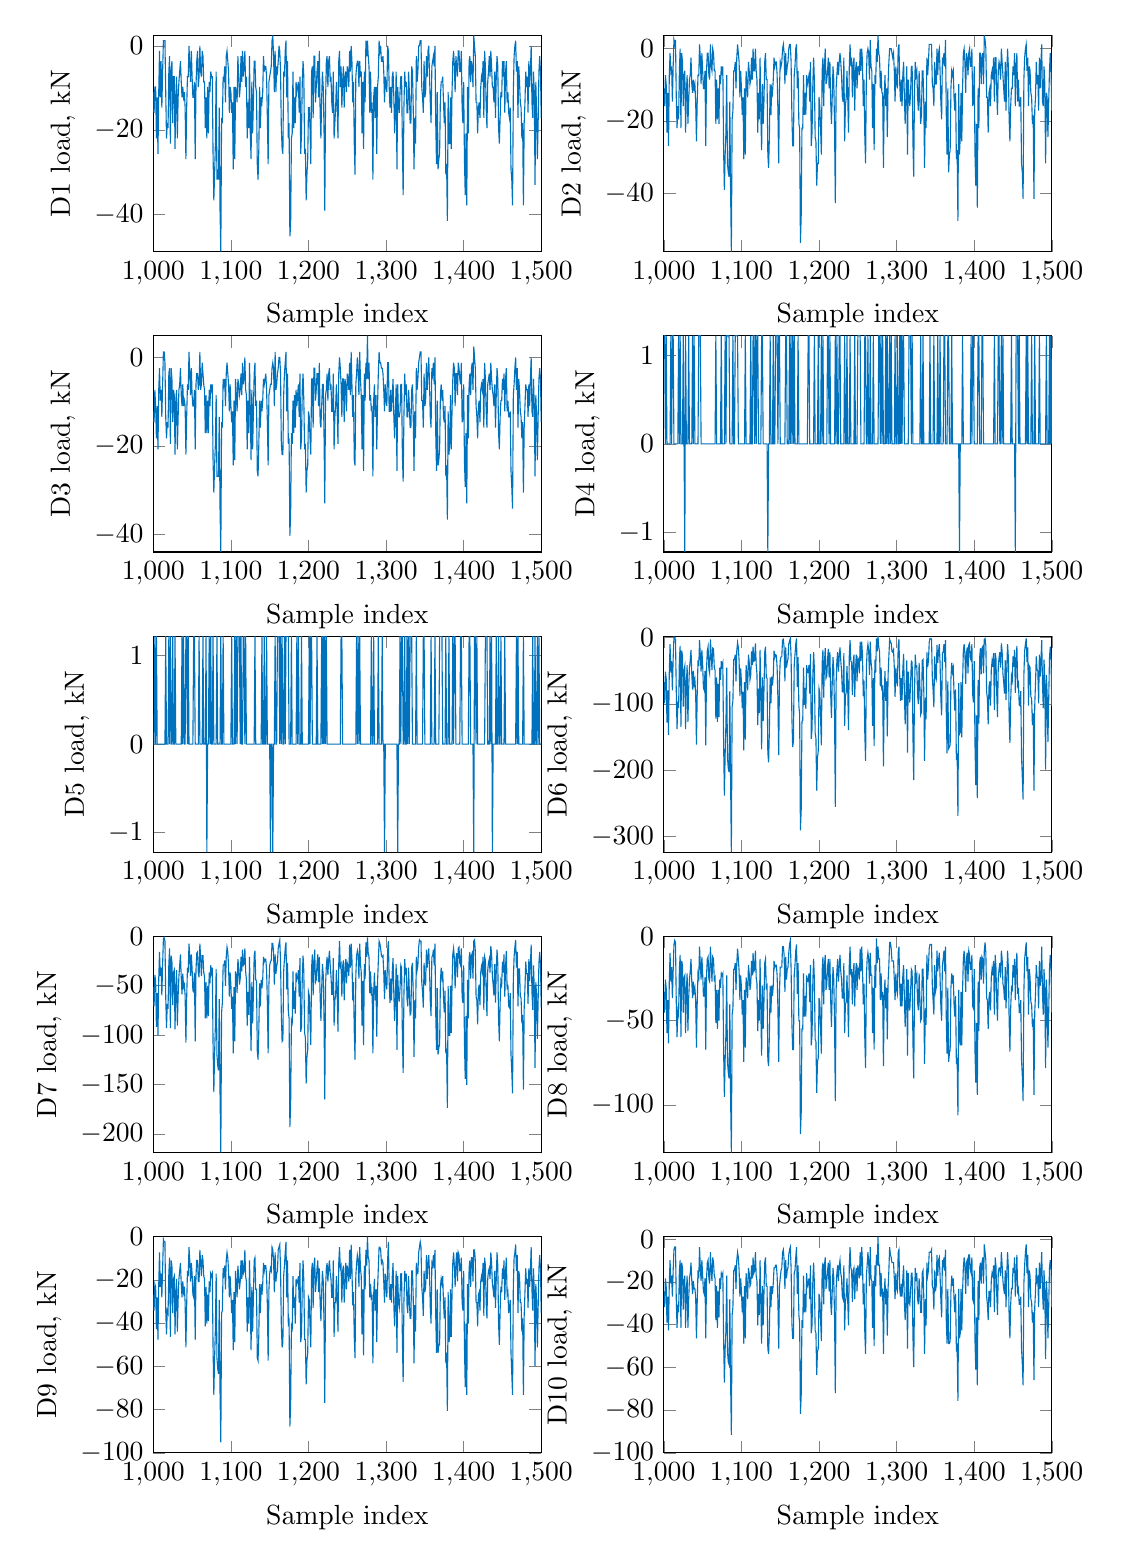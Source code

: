 % This file was created by matlab2tikz.
% Minimal pgfplots version: 1.3
%
\definecolor{mycolor1}{rgb}{0.0,0.447,0.741}%
%
\begin{tikzpicture}

\begin{axis}[%
width=4.927cm,
height=2.746cm,
at={(6.484cm,15.254cm)},
scale only axis,
xmin=1000,
xmax=1500,
xlabel={Sample index},
ymin=-56.152,
ymax=3.662,
ylabel={D2 load, kN},
legend style={legend cell align=left,align=left,draw=white!15!black}
]
\addplot [color=mycolor1,solid,forget plot]
  table[row sep=crcr]{%
1000	-10.986\\
1001	-15.869\\
1002	-7.324\\
1003	-9.766\\
1004	-23.193\\
1005	-12.207\\
1006	-26.855\\
1007	-7.324\\
1008	-1.221\\
1009	-6.104\\
1010	-4.883\\
1011	-14.648\\
1012	-4.883\\
1013	2.441\\
1014	1.221\\
1015	2.441\\
1016	-13.428\\
1017	-21.973\\
1018	-15.869\\
1019	-19.531\\
1020	-6.104\\
1021	0\\
1022	-21.973\\
1023	-1.221\\
1024	-3.662\\
1025	-15.869\\
1026	-7.324\\
1027	-6.104\\
1028	-23.193\\
1029	-12.207\\
1030	-7.324\\
1031	-20.752\\
1032	-14.648\\
1033	-8.545\\
1034	-7.324\\
1035	-2.441\\
1036	-9.766\\
1037	-12.207\\
1038	-8.545\\
1039	-10.986\\
1040	-9.766\\
1041	-14.648\\
1042	-25.635\\
1043	-14.648\\
1044	-7.324\\
1045	-7.324\\
1046	1.221\\
1047	-2.441\\
1048	-9.766\\
1049	-1.221\\
1050	-6.104\\
1051	-10.986\\
1052	-10.986\\
1053	-6.104\\
1054	-26.855\\
1055	-6.104\\
1056	-1.221\\
1057	-1.221\\
1058	-7.324\\
1059	-8.545\\
1060	1.221\\
1061	-4.883\\
1062	-6.104\\
1063	0\\
1064	-1.221\\
1065	-6.104\\
1066	-6.104\\
1067	-20.752\\
1068	-8.545\\
1069	-19.531\\
1070	-10.986\\
1071	-20.752\\
1072	-7.324\\
1073	-9.766\\
1074	-4.883\\
1075	-7.324\\
1076	-4.883\\
1077	-28.076\\
1078	-39.063\\
1079	-29.297\\
1080	-23.193\\
1081	-7.324\\
1082	-31.738\\
1083	-34.18\\
1084	-35.4\\
1085	-14.648\\
1086	-39.063\\
1087	-56.152\\
1088	-19.531\\
1089	-17.09\\
1090	-6.104\\
1091	-6.104\\
1092	-3.662\\
1093	-10.986\\
1094	-2.441\\
1095	1.221\\
1096	-1.221\\
1097	-3.662\\
1098	-13.428\\
1099	-6.104\\
1100	-10.986\\
1101	-18.311\\
1102	-13.428\\
1103	-30.518\\
1104	-10.986\\
1105	-29.297\\
1106	-6.104\\
1107	-9.766\\
1108	-13.428\\
1109	-3.662\\
1110	-6.104\\
1111	-9.766\\
1112	-8.545\\
1113	-2.441\\
1114	-8.545\\
1115	0\\
1116	-6.104\\
1117	-6.104\\
1118	0\\
1119	-6.104\\
1120	-8.545\\
1121	-23.193\\
1122	-12.207\\
1123	-19.531\\
1124	-2.441\\
1125	-18.311\\
1126	-28.076\\
1127	-9.766\\
1128	-20.752\\
1129	-14.648\\
1130	-3.662\\
1131	-1.221\\
1132	-8.545\\
1133	-8.545\\
1134	-29.297\\
1135	-32.959\\
1136	-24.414\\
1137	-9.766\\
1138	-18.311\\
1139	-10.986\\
1140	-12.207\\
1141	-8.545\\
1142	-2.441\\
1143	-4.883\\
1144	-3.662\\
1145	-3.662\\
1146	-7.324\\
1147	-17.09\\
1148	-31.738\\
1149	-10.986\\
1150	-3.662\\
1151	-4.883\\
1152	-3.662\\
1153	0\\
1154	1.221\\
1155	-1.221\\
1156	-9.766\\
1157	-1.221\\
1158	-7.324\\
1159	-4.883\\
1160	-3.662\\
1161	0\\
1162	1.221\\
1163	1.221\\
1164	-3.662\\
1165	-18.311\\
1166	-26.855\\
1167	-26.855\\
1168	-7.324\\
1169	-4.883\\
1170	0\\
1171	1.221\\
1172	-10.986\\
1173	-6.104\\
1174	-20.752\\
1175	-21.973\\
1176	-53.711\\
1177	-46.387\\
1178	-21.973\\
1179	-21.973\\
1180	-7.324\\
1181	-18.311\\
1182	-12.207\\
1183	-18.311\\
1184	-7.324\\
1185	-9.766\\
1186	-8.545\\
1187	-7.324\\
1188	-14.648\\
1189	-3.662\\
1190	-26.855\\
1191	-23.193\\
1192	-9.766\\
1193	-2.441\\
1194	-8.545\\
1195	-24.414\\
1196	-25.635\\
1197	-37.842\\
1198	-31.738\\
1199	-31.738\\
1200	-13.428\\
1201	-15.869\\
1202	-21.973\\
1203	-29.297\\
1204	-6.104\\
1205	-2.441\\
1206	-15.869\\
1207	-4.883\\
1208	0\\
1209	-9.766\\
1210	-8.545\\
1211	-6.104\\
1212	-2.441\\
1213	-10.986\\
1214	-3.662\\
1215	-14.648\\
1216	-20.752\\
1217	-13.428\\
1218	-4.883\\
1219	-8.545\\
1220	-21.973\\
1221	-42.725\\
1222	-10.986\\
1223	-7.324\\
1224	-3.662\\
1225	-7.324\\
1226	-3.662\\
1227	-1.221\\
1228	-3.662\\
1229	-7.324\\
1230	-13.428\\
1231	-14.648\\
1232	-2.441\\
1233	-25.635\\
1234	-15.869\\
1235	-13.428\\
1236	-6.104\\
1237	-13.428\\
1238	-23.193\\
1239	-4.883\\
1240	1.221\\
1241	-4.883\\
1242	-2.441\\
1243	-13.428\\
1244	-4.883\\
1245	-2.441\\
1246	-17.09\\
1247	-6.104\\
1248	-3.662\\
1249	-10.986\\
1250	-4.883\\
1251	-4.883\\
1252	-7.324\\
1253	0\\
1254	-6.104\\
1255	0\\
1256	-3.662\\
1257	-15.869\\
1258	-8.545\\
1259	-24.414\\
1260	-31.738\\
1261	-7.324\\
1262	-1.221\\
1263	0\\
1264	-1.221\\
1265	-8.545\\
1266	2.441\\
1267	-4.883\\
1268	-6.104\\
1269	-21.973\\
1270	-9.766\\
1271	-28.076\\
1272	-7.324\\
1273	-9.766\\
1274	0\\
1275	-3.662\\
1276	3.662\\
1277	-1.221\\
1278	-2.441\\
1279	-10.986\\
1280	-6.104\\
1281	-12.207\\
1282	-12.207\\
1283	-32.959\\
1284	-13.428\\
1285	-7.324\\
1286	-15.869\\
1287	-10.986\\
1288	-24.414\\
1289	-9.766\\
1290	-3.662\\
1291	0\\
1292	0\\
1293	0\\
1294	-1.221\\
1295	-2.441\\
1296	-1.221\\
1297	-6.104\\
1298	-14.648\\
1299	-4.883\\
1300	-9.766\\
1301	-10.986\\
1302	0\\
1303	1.221\\
1304	-9.766\\
1305	-14.648\\
1306	-8.545\\
1307	-15.869\\
1308	-7.324\\
1309	-3.662\\
1310	-13.428\\
1311	-20.752\\
1312	-13.428\\
1313	-4.883\\
1314	-29.297\\
1315	-8.545\\
1316	-13.428\\
1317	-15.869\\
1318	-12.207\\
1319	-4.883\\
1320	-4.883\\
1321	-25.635\\
1322	-35.4\\
1323	-12.207\\
1324	-3.662\\
1325	-7.324\\
1326	-6.104\\
1327	-13.428\\
1328	-17.09\\
1329	-6.104\\
1330	-13.428\\
1331	-20.752\\
1332	-18.311\\
1333	-6.104\\
1334	-6.104\\
1335	-14.648\\
1336	-32.959\\
1337	-14.648\\
1338	-21.973\\
1339	-2.441\\
1340	-7.324\\
1341	-3.662\\
1342	1.221\\
1343	1.221\\
1344	1.221\\
1345	1.221\\
1346	-9.766\\
1347	-10.986\\
1348	-15.869\\
1349	-3.662\\
1350	-9.766\\
1351	-9.766\\
1352	0\\
1353	-7.324\\
1354	-1.221\\
1355	0\\
1356	-6.104\\
1357	-14.648\\
1358	-19.531\\
1359	-2.441\\
1360	-3.662\\
1361	-1.221\\
1362	-4.883\\
1363	2.441\\
1364	-18.311\\
1365	-29.297\\
1366	-10.986\\
1367	-34.18\\
1368	-29.297\\
1369	-28.076\\
1370	-10.986\\
1371	-6.104\\
1372	-7.324\\
1373	-6.104\\
1374	-13.428\\
1375	-17.09\\
1376	-12.207\\
1377	-30.518\\
1378	-28.076\\
1379	-47.607\\
1380	-9.766\\
1381	-29.297\\
1382	-24.414\\
1383	-12.207\\
1384	-25.635\\
1385	-10.986\\
1386	-1.221\\
1387	0\\
1388	-3.662\\
1389	-12.207\\
1390	-1.221\\
1391	-2.441\\
1392	-7.324\\
1393	-1.221\\
1394	0\\
1395	-4.883\\
1396	-4.883\\
1397	0\\
1398	-15.869\\
1399	-14.648\\
1400	-4.883\\
1401	-29.297\\
1402	-37.842\\
1403	-20.752\\
1404	-43.945\\
1405	-10.986\\
1406	-21.973\\
1407	-1.221\\
1408	-1.221\\
1409	-9.766\\
1410	-2.441\\
1411	-1.221\\
1412	-9.766\\
1413	3.662\\
1414	2.441\\
1415	0\\
1416	-13.428\\
1417	-13.428\\
1418	-23.193\\
1419	-12.207\\
1420	-10.986\\
1421	-15.869\\
1422	-7.324\\
1423	-6.104\\
1424	-8.545\\
1425	-2.441\\
1426	-14.648\\
1427	-2.441\\
1428	-2.441\\
1429	-12.207\\
1430	-18.311\\
1431	-6.104\\
1432	-3.662\\
1433	-4.883\\
1434	-8.545\\
1435	0\\
1436	-3.662\\
1437	-7.324\\
1438	-10.986\\
1439	-14.648\\
1440	-3.662\\
1441	-17.09\\
1442	-6.104\\
1443	0\\
1444	-4.883\\
1445	-19.531\\
1446	-25.635\\
1447	-15.869\\
1448	-10.986\\
1449	-10.986\\
1450	-4.883\\
1451	-7.324\\
1452	-1.221\\
1453	-15.869\\
1454	-4.883\\
1455	-1.221\\
1456	-14.648\\
1457	-8.545\\
1458	-15.869\\
1459	-15.869\\
1460	-13.428\\
1461	-31.738\\
1462	-34.18\\
1463	-41.504\\
1464	-8.545\\
1465	-2.441\\
1466	0\\
1467	1.221\\
1468	-6.104\\
1469	-2.441\\
1470	-15.869\\
1471	-4.883\\
1472	-6.104\\
1473	-12.207\\
1474	-13.428\\
1475	-20.752\\
1476	-18.311\\
1477	-41.504\\
1478	-17.09\\
1479	-13.428\\
1480	-3.662\\
1481	-9.766\\
1482	-7.324\\
1483	-17.09\\
1484	-2.441\\
1485	-10.986\\
1486	-3.662\\
1487	1.221\\
1488	-14.648\\
1489	-15.869\\
1490	-4.883\\
1491	-9.766\\
1492	-31.738\\
1493	-12.207\\
1494	-13.428\\
1495	-24.414\\
1496	-14.648\\
1497	-6.104\\
1498	-1.221\\
1499	-6.104\\
1500	-17.09\\
};
\end{axis}

\begin{axis}[%
width=4.927cm,
height=2.746cm,
at={(0cm,7.627cm)},
scale only axis,
xmin=1000,
xmax=1500,
xlabel={Sample index},
ymin=-1.221,
ymax=1.221,
ylabel={D5 load, kN},
legend style={legend cell align=left,align=left,draw=white!15!black}
]
\addplot [color=mycolor1,solid,forget plot]
  table[row sep=crcr]{%
1000	0\\
1001	0\\
1002	1.221\\
1003	0\\
1004	1.221\\
1005	0\\
1006	0\\
1007	0\\
1008	0\\
1009	0\\
1010	0\\
1011	0\\
1012	0\\
1013	0\\
1014	0\\
1015	0\\
1016	1.221\\
1017	0\\
1018	0\\
1019	0\\
1020	1.221\\
1021	0\\
1022	1.221\\
1023	0\\
1024	0\\
1025	1.221\\
1026	0\\
1027	0\\
1028	1.221\\
1029	0\\
1030	0\\
1031	0\\
1032	0\\
1033	0\\
1034	0\\
1035	0\\
1036	0\\
1037	1.221\\
1038	0\\
1039	1.221\\
1040	0\\
1041	0\\
1042	1.221\\
1043	1.221\\
1044	0\\
1045	1.221\\
1046	0\\
1047	0\\
1048	0\\
1049	0\\
1050	0\\
1051	0\\
1052	1.221\\
1053	1.221\\
1054	0\\
1055	0\\
1056	0\\
1057	0\\
1058	0\\
1059	1.221\\
1060	0\\
1061	0\\
1062	0\\
1063	0\\
1064	1.221\\
1065	0\\
1066	0\\
1067	0\\
1068	1.221\\
1069	-1.221\\
1070	0\\
1071	0\\
1072	1.221\\
1073	0\\
1074	1.221\\
1075	0\\
1076	0\\
1077	1.221\\
1078	0\\
1079	0\\
1080	0\\
1081	0\\
1082	1.221\\
1083	0\\
1084	0\\
1085	0\\
1086	0\\
1087	1.221\\
1088	0\\
1089	0\\
1090	1.221\\
1091	0\\
1092	0\\
1093	0\\
1094	0\\
1095	0\\
1096	0\\
1097	0\\
1098	0\\
1099	0\\
1100	0\\
1101	1.221\\
1102	0\\
1103	0\\
1104	0\\
1105	1.221\\
1106	0\\
1107	1.221\\
1108	0\\
1109	1.221\\
1110	1.221\\
1111	1.221\\
1112	0\\
1113	1.221\\
1114	0\\
1115	0\\
1116	1.221\\
1117	1.221\\
1118	0\\
1119	1.221\\
1120	0\\
1121	0\\
1122	0\\
1123	0\\
1124	0\\
1125	0\\
1126	0\\
1127	0\\
1128	0\\
1129	0\\
1130	0\\
1131	1.221\\
1132	0\\
1133	0\\
1134	0\\
1135	0\\
1136	0\\
1137	0\\
1138	0\\
1139	0\\
1140	1.221\\
1141	0\\
1142	0\\
1143	1.221\\
1144	0\\
1145	0\\
1146	1.221\\
1147	0\\
1148	0\\
1149	0\\
1150	0\\
1151	-1.221\\
1152	0\\
1153	0\\
1154	-1.221\\
1155	0\\
1156	0\\
1157	1.221\\
1158	0\\
1159	0\\
1160	1.221\\
1161	1.221\\
1162	1.221\\
1163	0\\
1164	1.221\\
1165	0\\
1166	1.221\\
1167	0\\
1168	0\\
1169	1.221\\
1170	0\\
1171	1.221\\
1172	1.221\\
1173	1.221\\
1174	1.221\\
1175	0\\
1176	0\\
1177	0\\
1178	1.221\\
1179	0\\
1180	0\\
1181	0\\
1182	0\\
1183	0\\
1184	0\\
1185	1.221\\
1186	0\\
1187	1.221\\
1188	0\\
1189	0\\
1190	0\\
1191	1.221\\
1192	0\\
1193	0\\
1194	0\\
1195	0\\
1196	0\\
1197	0\\
1198	0\\
1199	0\\
1200	0\\
1201	1.221\\
1202	0\\
1203	1.221\\
1204	1.221\\
1205	0\\
1206	0\\
1207	0\\
1208	0\\
1209	0\\
1210	0\\
1211	1.221\\
1212	0\\
1213	0\\
1214	0\\
1215	0\\
1216	0\\
1217	1.221\\
1218	0\\
1219	1.221\\
1220	0\\
1221	1.221\\
1222	0\\
1223	1.221\\
1224	0\\
1225	0\\
1226	0\\
1227	0\\
1228	0\\
1229	0\\
1230	0\\
1231	0\\
1232	0\\
1233	0\\
1234	0\\
1235	0\\
1236	0\\
1237	0\\
1238	0\\
1239	0\\
1240	0\\
1241	0\\
1242	1.221\\
1243	1.221\\
1244	0\\
1245	0\\
1246	0\\
1247	0\\
1248	0\\
1249	0\\
1250	0\\
1251	0\\
1252	0\\
1253	0\\
1254	0\\
1255	0\\
1256	0\\
1257	0\\
1258	0\\
1259	0\\
1260	0\\
1261	0\\
1262	1.221\\
1263	0\\
1264	1.221\\
1265	0\\
1266	1.221\\
1267	0\\
1268	0\\
1269	0\\
1270	0\\
1271	0\\
1272	0\\
1273	0\\
1274	0\\
1275	0\\
1276	0\\
1277	0\\
1278	0\\
1279	0\\
1280	0\\
1281	1.221\\
1282	0\\
1283	0\\
1284	1.221\\
1285	0\\
1286	0\\
1287	0\\
1288	0\\
1289	0\\
1290	1.221\\
1291	0\\
1292	0\\
1293	0\\
1294	0\\
1295	1.221\\
1296	0\\
1297	0\\
1298	-1.221\\
1299	0\\
1300	0\\
1301	0\\
1302	0\\
1303	0\\
1304	0\\
1305	0\\
1306	0\\
1307	0\\
1308	0\\
1309	0\\
1310	0\\
1311	0\\
1312	0\\
1313	0\\
1314	0\\
1315	-1.221\\
1316	0\\
1317	0\\
1318	1.221\\
1319	0\\
1320	1.221\\
1321	1.221\\
1322	0\\
1323	0\\
1324	1.221\\
1325	0\\
1326	0\\
1327	1.221\\
1328	0\\
1329	1.221\\
1330	0\\
1331	1.221\\
1332	1.221\\
1333	1.221\\
1334	0\\
1335	0\\
1336	0\\
1337	0\\
1338	0\\
1339	1.221\\
1340	0\\
1341	0\\
1342	0\\
1343	0\\
1344	0\\
1345	0\\
1346	0\\
1347	0\\
1348	1.221\\
1349	1.221\\
1350	0\\
1351	0\\
1352	0\\
1353	0\\
1354	0\\
1355	0\\
1356	0\\
1357	0\\
1358	1.221\\
1359	0\\
1360	0\\
1361	0\\
1362	0\\
1363	1.221\\
1364	0\\
1365	0\\
1366	0\\
1367	0\\
1368	0\\
1369	1.221\\
1370	1.221\\
1371	1.221\\
1372	1.221\\
1373	0\\
1374	0\\
1375	0\\
1376	0\\
1377	1.221\\
1378	0\\
1379	0\\
1380	0\\
1381	1.221\\
1382	0\\
1383	0\\
1384	0\\
1385	0\\
1386	1.221\\
1387	0\\
1388	1.221\\
1389	1.221\\
1390	0\\
1391	0\\
1392	0\\
1393	0\\
1394	0\\
1395	0\\
1396	1.221\\
1397	1.221\\
1398	0\\
1399	0\\
1400	0\\
1401	0\\
1402	0\\
1403	0\\
1404	0\\
1405	0\\
1406	0\\
1407	1.221\\
1408	1.221\\
1409	0\\
1410	0\\
1411	0\\
1412	0\\
1413	-1.221\\
1414	1.221\\
1415	1.221\\
1416	0\\
1417	1.221\\
1418	0\\
1419	0\\
1420	0\\
1421	0\\
1422	0\\
1423	0\\
1424	0\\
1425	0\\
1426	0\\
1427	0\\
1428	1.221\\
1429	1.221\\
1430	1.221\\
1431	0\\
1432	0\\
1433	0\\
1434	1.221\\
1435	0\\
1436	1.221\\
1437	-1.221\\
1438	0\\
1439	0\\
1440	0\\
1441	0\\
1442	1.221\\
1443	0\\
1444	0\\
1445	1.221\\
1446	0\\
1447	0\\
1448	1.221\\
1449	0\\
1450	0\\
1451	0\\
1452	0\\
1453	1.221\\
1454	0\\
1455	0\\
1456	0\\
1457	0\\
1458	0\\
1459	0\\
1460	0\\
1461	0\\
1462	0\\
1463	0\\
1464	0\\
1465	0\\
1466	0\\
1467	0\\
1468	1.221\\
1469	0\\
1470	1.221\\
1471	0\\
1472	0\\
1473	0\\
1474	0\\
1475	0\\
1476	0\\
1477	1.221\\
1478	0\\
1479	0\\
1480	0\\
1481	0\\
1482	0\\
1483	0\\
1484	0\\
1485	0\\
1486	0\\
1487	0\\
1488	0\\
1489	1.221\\
1490	0\\
1491	0\\
1492	1.221\\
1493	0\\
1494	0\\
1495	1.221\\
1496	0\\
1497	1.221\\
1498	0\\
1499	0\\
1500	0\\
};
\end{axis}

\begin{axis}[%
width=4.927cm,
height=2.746cm,
at={(0cm,0cm)},
scale only axis,
xmin=1000,
xmax=1500,
xlabel={Sample index},
ymin=-100,
ymax=0,
ylabel={D9 load, kN},
legend style={legend cell align=left,align=left,draw=white!15!black}
]
\addplot [color=mycolor1,solid,forget plot]
  table[row sep=crcr]{%
1000	-26.855\\
1001	-34.18\\
1002	-21.973\\
1003	-23.193\\
1004	-42.725\\
1005	-28.076\\
1006	-47.607\\
1007	-21.973\\
1008	-7.324\\
1009	-23.193\\
1010	-17.09\\
1011	-28.076\\
1012	-14.648\\
1013	-1.221\\
1014	-2.441\\
1015	-2.441\\
1016	-34.18\\
1017	-45.166\\
1018	-34.18\\
1019	-35.4\\
1020	-17.09\\
1021	-9.766\\
1022	-46.387\\
1023	-10.986\\
1024	-13.428\\
1025	-35.4\\
1026	-19.531\\
1027	-18.311\\
1028	-45.166\\
1029	-25.635\\
1030	-19.531\\
1031	-43.945\\
1032	-29.297\\
1033	-19.531\\
1034	-15.869\\
1035	-12.207\\
1036	-21.973\\
1037	-28.076\\
1038	-20.752\\
1039	-25.635\\
1040	-23.193\\
1041	-30.518\\
1042	-51.27\\
1043	-31.738\\
1044	-15.869\\
1045	-18.311\\
1046	-4.883\\
1047	-10.986\\
1048	-20.752\\
1049	-12.207\\
1050	-17.09\\
1051	-26.855\\
1052	-28.076\\
1053	-18.311\\
1054	-47.607\\
1055	-18.311\\
1056	-10.986\\
1057	-10.986\\
1058	-20.752\\
1059	-20.752\\
1060	-6.104\\
1061	-12.207\\
1062	-18.311\\
1063	-8.545\\
1064	-10.986\\
1065	-18.311\\
1066	-19.531\\
1067	-41.504\\
1068	-23.193\\
1069	-40.283\\
1070	-26.855\\
1071	-39.063\\
1072	-20.752\\
1073	-25.635\\
1074	-17.09\\
1075	-18.311\\
1076	-17.09\\
1077	-51.27\\
1078	-73.242\\
1079	-56.152\\
1080	-42.725\\
1081	-17.09\\
1082	-56.152\\
1083	-61.035\\
1084	-63.477\\
1085	-29.297\\
1086	-72.021\\
1087	-95.215\\
1088	-35.4\\
1089	-34.18\\
1090	-14.648\\
1091	-17.09\\
1092	-13.428\\
1093	-24.414\\
1094	-10.986\\
1095	-7.324\\
1096	-9.766\\
1097	-15.869\\
1098	-28.076\\
1099	-18.311\\
1100	-25.635\\
1101	-35.4\\
1102	-29.297\\
1103	-52.49\\
1104	-25.635\\
1105	-48.828\\
1106	-15.869\\
1107	-21.973\\
1108	-28.076\\
1109	-13.428\\
1110	-18.311\\
1111	-24.414\\
1112	-20.752\\
1113	-10.986\\
1114	-19.531\\
1115	-10.986\\
1116	-17.09\\
1117	-15.869\\
1118	-6.104\\
1119	-18.311\\
1120	-20.752\\
1121	-43.945\\
1122	-28.076\\
1123	-40.283\\
1124	-10.986\\
1125	-30.518\\
1126	-52.49\\
1127	-23.193\\
1128	-43.945\\
1129	-28.076\\
1130	-10.986\\
1131	-9.766\\
1132	-24.414\\
1133	-24.414\\
1134	-56.152\\
1135	-57.373\\
1136	-45.166\\
1137	-21.973\\
1138	-35.4\\
1139	-21.973\\
1140	-26.855\\
1141	-21.973\\
1142	-12.207\\
1143	-15.869\\
1144	-13.428\\
1145	-13.428\\
1146	-18.311\\
1147	-31.738\\
1148	-57.373\\
1149	-24.414\\
1150	-17.09\\
1151	-14.648\\
1152	-15.869\\
1153	-4.883\\
1154	-6.104\\
1155	-10.986\\
1156	-25.635\\
1157	-7.324\\
1158	-20.752\\
1159	-17.09\\
1160	-15.869\\
1161	-6.104\\
1162	-4.883\\
1163	-3.662\\
1164	-14.648\\
1165	-41.504\\
1166	-51.27\\
1167	-48.828\\
1168	-18.311\\
1169	-13.428\\
1170	-7.324\\
1171	-2.441\\
1172	-28.076\\
1173	-10.986\\
1174	-40.283\\
1175	-39.063\\
1176	-87.891\\
1177	-78.125\\
1178	-41.504\\
1179	-42.725\\
1180	-18.311\\
1181	-32.959\\
1182	-28.076\\
1183	-40.283\\
1184	-19.531\\
1185	-21.973\\
1186	-20.752\\
1187	-18.311\\
1188	-30.518\\
1189	-12.207\\
1190	-48.828\\
1191	-45.166\\
1192	-23.193\\
1193	-10.986\\
1194	-20.752\\
1195	-47.607\\
1196	-47.607\\
1197	-68.359\\
1198	-57.373\\
1199	-53.711\\
1200	-28.076\\
1201	-29.297\\
1202	-41.504\\
1203	-51.27\\
1204	-15.869\\
1205	-12.207\\
1206	-32.959\\
1207	-13.428\\
1208	-9.766\\
1209	-25.635\\
1210	-20.752\\
1211	-14.648\\
1212	-10.986\\
1213	-25.635\\
1214	-14.648\\
1215	-30.518\\
1216	-39.063\\
1217	-25.635\\
1218	-15.869\\
1219	-20.752\\
1220	-40.283\\
1221	-76.904\\
1222	-24.414\\
1223	-14.648\\
1224	-12.207\\
1225	-20.752\\
1226	-14.648\\
1227	-10.986\\
1228	-17.09\\
1229	-19.531\\
1230	-28.076\\
1231	-28.076\\
1232	-10.986\\
1233	-46.387\\
1234	-30.518\\
1235	-30.518\\
1236	-18.311\\
1237	-29.297\\
1238	-43.945\\
1239	-12.207\\
1240	-4.883\\
1241	-14.648\\
1242	-13.428\\
1243	-30.518\\
1244	-15.869\\
1245	-13.428\\
1246	-30.518\\
1247	-20.752\\
1248	-12.207\\
1249	-24.414\\
1250	-13.428\\
1251	-15.869\\
1252	-20.752\\
1253	-6.104\\
1254	-19.531\\
1255	-3.662\\
1256	-14.648\\
1257	-31.738\\
1258	-25.635\\
1259	-46.387\\
1260	-56.152\\
1261	-18.311\\
1262	-12.207\\
1263	-8.545\\
1264	-10.986\\
1265	-23.193\\
1266	-4.883\\
1267	-14.648\\
1268	-18.311\\
1269	-45.166\\
1270	-24.414\\
1271	-54.932\\
1272	-13.428\\
1273	-24.414\\
1274	-6.104\\
1275	-13.428\\
1276	0\\
1277	-9.766\\
1278	-10.986\\
1279	-28.076\\
1280	-21.973\\
1281	-29.297\\
1282	-26.855\\
1283	-58.594\\
1284	-26.855\\
1285	-19.531\\
1286	-34.18\\
1287	-24.414\\
1288	-48.828\\
1289	-24.414\\
1290	-14.648\\
1291	-4.883\\
1292	-4.883\\
1293	-6.104\\
1294	-12.207\\
1295	-10.986\\
1296	-12.207\\
1297	-20.752\\
1298	-30.518\\
1299	-17.09\\
1300	-23.193\\
1301	-28.076\\
1302	-10.986\\
1303	-2.441\\
1304	-23.193\\
1305	-29.297\\
1306	-21.973\\
1307	-30.518\\
1308	-18.311\\
1309	-12.207\\
1310	-31.738\\
1311	-41.504\\
1312	-30.518\\
1313	-15.869\\
1314	-53.711\\
1315	-18.311\\
1316	-30.518\\
1317	-32.959\\
1318	-26.855\\
1319	-17.09\\
1320	-17.09\\
1321	-47.607\\
1322	-67.139\\
1323	-30.518\\
1324	-15.869\\
1325	-20.752\\
1326	-17.09\\
1327	-31.738\\
1328	-35.4\\
1329	-18.311\\
1330	-29.297\\
1331	-37.842\\
1332	-37.842\\
1333	-15.869\\
1334	-15.869\\
1335	-28.076\\
1336	-58.594\\
1337	-31.738\\
1338	-43.945\\
1339	-12.207\\
1340	-17.09\\
1341	-17.09\\
1342	-7.324\\
1343	-4.883\\
1344	-2.441\\
1345	-4.883\\
1346	-23.193\\
1347	-28.076\\
1348	-36.621\\
1349	-15.869\\
1350	-25.635\\
1351	-23.193\\
1352	-8.545\\
1353	-19.531\\
1354	-12.207\\
1355	-8.545\\
1356	-17.09\\
1357	-32.959\\
1358	-40.283\\
1359	-12.207\\
1360	-13.428\\
1361	-8.545\\
1362	-14.648\\
1363	-6.104\\
1364	-36.621\\
1365	-53.711\\
1366	-24.414\\
1367	-53.711\\
1368	-50.049\\
1369	-50.049\\
1370	-23.193\\
1371	-19.531\\
1372	-21.973\\
1373	-18.311\\
1374	-30.518\\
1375	-37.842\\
1376	-28.076\\
1377	-58.594\\
1378	-53.711\\
1379	-80.566\\
1380	-25.635\\
1381	-48.828\\
1382	-46.387\\
1383	-24.414\\
1384	-46.387\\
1385	-26.855\\
1386	-12.207\\
1387	-7.324\\
1388	-13.428\\
1389	-23.193\\
1390	-12.207\\
1391	-7.324\\
1392	-20.752\\
1393	-7.324\\
1394	-8.545\\
1395	-15.869\\
1396	-15.869\\
1397	-9.766\\
1398	-30.518\\
1399	-34.18\\
1400	-15.869\\
1401	-50.049\\
1402	-69.58\\
1403	-40.283\\
1404	-73.242\\
1405	-21.973\\
1406	-40.283\\
1407	-14.648\\
1408	-10.986\\
1409	-23.193\\
1410	-9.766\\
1411	-9.766\\
1412	-20.752\\
1413	-6.104\\
1414	-6.104\\
1415	-10.986\\
1416	-30.518\\
1417	-30.518\\
1418	-41.504\\
1419	-26.855\\
1420	-25.635\\
1421	-34.18\\
1422	-20.752\\
1423	-18.311\\
1424	-20.752\\
1425	-12.207\\
1426	-36.621\\
1427	-9.766\\
1428	-13.428\\
1429	-30.518\\
1430	-37.842\\
1431	-19.531\\
1432	-15.869\\
1433	-14.648\\
1434	-19.531\\
1435	-7.324\\
1436	-12.207\\
1437	-21.973\\
1438	-24.414\\
1439	-28.076\\
1440	-15.869\\
1441	-32.959\\
1442	-19.531\\
1443	-7.324\\
1444	-13.428\\
1445	-40.283\\
1446	-50.049\\
1447	-34.18\\
1448	-23.193\\
1449	-25.635\\
1450	-14.648\\
1451	-19.531\\
1452	-10.986\\
1453	-29.297\\
1454	-15.869\\
1455	-9.766\\
1456	-26.855\\
1457	-25.635\\
1458	-35.4\\
1459	-32.959\\
1460	-29.297\\
1461	-53.711\\
1462	-63.477\\
1463	-73.242\\
1464	-23.193\\
1465	-9.766\\
1466	-7.324\\
1467	-3.662\\
1468	-15.869\\
1469	-8.545\\
1470	-35.4\\
1471	-15.869\\
1472	-18.311\\
1473	-30.518\\
1474	-30.518\\
1475	-43.945\\
1476	-37.842\\
1477	-73.242\\
1478	-36.621\\
1479	-25.635\\
1480	-14.648\\
1481	-21.973\\
1482	-19.531\\
1483	-32.959\\
1484	-14.648\\
1485	-23.193\\
1486	-15.869\\
1487	-4.883\\
1488	-24.414\\
1489	-34.18\\
1490	-14.648\\
1491	-25.635\\
1492	-59.814\\
1493	-21.973\\
1494	-30.518\\
1495	-51.27\\
1496	-32.959\\
1497	-14.648\\
1498	-8.545\\
1499	-14.648\\
1500	-35.4\\
};
\end{axis}

\begin{axis}[%
width=4.927cm,
height=2.746cm,
at={(6.484cm,7.627cm)},
scale only axis,
xmin=1000,
xmax=1500,
xlabel={Sample index},
ymin=-323.486,
ymax=2.441,
ylabel={D6 load, kN},
legend style={legend cell align=left,align=left,draw=white!15!black}
]
\addplot [color=mycolor1,solid,forget plot]
  table[row sep=crcr]{%
1000	-67.139\\
1001	-98.877\\
1002	-51.27\\
1003	-61.035\\
1004	-128.174\\
1005	-79.346\\
1006	-146.484\\
1007	-52.49\\
1008	-9.766\\
1009	-52.49\\
1010	-35.4\\
1011	-79.346\\
1012	-30.518\\
1013	1.221\\
1014	-1.221\\
1015	-2.441\\
1016	-80.566\\
1017	-137.939\\
1018	-96.436\\
1019	-106.201\\
1020	-32.959\\
1021	-12.207\\
1022	-134.277\\
1023	-19.531\\
1024	-26.855\\
1025	-103.76\\
1026	-48.828\\
1027	-42.725\\
1028	-137.939\\
1029	-72.021\\
1030	-41.504\\
1031	-126.953\\
1032	-76.904\\
1033	-45.166\\
1034	-34.18\\
1035	-18.311\\
1036	-54.932\\
1037	-78.125\\
1038	-50.049\\
1039	-70.801\\
1040	-63.477\\
1041	-84.229\\
1042	-161.133\\
1043	-84.229\\
1044	-34.18\\
1045	-42.725\\
1046	-3.662\\
1047	-26.855\\
1048	-51.27\\
1049	-18.311\\
1050	-40.283\\
1051	-75.684\\
1052	-79.346\\
1053	-50.049\\
1054	-162.354\\
1055	-46.387\\
1056	-19.531\\
1057	-13.428\\
1058	-47.607\\
1059	-53.711\\
1060	-2.441\\
1061	-24.414\\
1062	-48.828\\
1063	-15.869\\
1064	-17.09\\
1065	-45.166\\
1066	-48.828\\
1067	-122.07\\
1068	-59.814\\
1069	-126.953\\
1070	-69.58\\
1071	-119.629\\
1072	-45.166\\
1073	-63.477\\
1074	-35.4\\
1075	-42.725\\
1076	-37.842\\
1077	-158.691\\
1078	-238.037\\
1079	-175.781\\
1080	-129.395\\
1081	-45.166\\
1082	-180.664\\
1083	-196.533\\
1084	-202.637\\
1085	-80.566\\
1086	-214.844\\
1087	-323.486\\
1088	-103.76\\
1089	-95.215\\
1090	-32.959\\
1091	-32.959\\
1092	-25.635\\
1093	-65.918\\
1094	-19.531\\
1095	-7.324\\
1096	-14.648\\
1097	-35.4\\
1098	-87.891\\
1099	-46.387\\
1100	-67.139\\
1101	-106.201\\
1102	-81.787\\
1103	-169.678\\
1104	-67.139\\
1105	-153.809\\
1106	-41.504\\
1107	-53.711\\
1108	-79.346\\
1109	-25.635\\
1110	-36.621\\
1111	-63.477\\
1112	-56.152\\
1113	-20.752\\
1114	-41.504\\
1115	-13.428\\
1116	-35.4\\
1117	-34.18\\
1118	-8.545\\
1119	-40.283\\
1120	-54.932\\
1121	-131.836\\
1122	-76.904\\
1123	-113.525\\
1124	-18.311\\
1125	-90.332\\
1126	-168.457\\
1127	-59.814\\
1128	-125.732\\
1129	-80.566\\
1130	-21.973\\
1131	-13.428\\
1132	-59.814\\
1133	-61.035\\
1134	-173.34\\
1135	-187.988\\
1136	-140.381\\
1137	-59.814\\
1138	-98.877\\
1139	-58.594\\
1140	-72.021\\
1141	-57.373\\
1142	-19.531\\
1143	-29.297\\
1144	-25.635\\
1145	-26.855\\
1146	-45.166\\
1147	-92.773\\
1148	-177.002\\
1149	-63.477\\
1150	-34.18\\
1151	-29.297\\
1152	-28.076\\
1153	-3.662\\
1154	-2.441\\
1155	-14.648\\
1156	-65.918\\
1157	-14.648\\
1158	-45.166\\
1159	-37.842\\
1160	-31.738\\
1161	-9.766\\
1162	-4.883\\
1163	-1.221\\
1164	-29.297\\
1165	-119.629\\
1166	-164.795\\
1167	-156.25\\
1168	-41.504\\
1169	-25.635\\
1170	-9.766\\
1171	-1.221\\
1172	-74.463\\
1173	-29.297\\
1174	-102.539\\
1175	-115.967\\
1176	-290.527\\
1177	-260.01\\
1178	-125.732\\
1179	-124.512\\
1180	-45.166\\
1181	-101.318\\
1182	-75.684\\
1183	-107.422\\
1184	-41.504\\
1185	-52.49\\
1186	-52.49\\
1187	-41.504\\
1188	-84.229\\
1189	-24.414\\
1190	-152.588\\
1191	-137.939\\
1192	-57.373\\
1193	-21.973\\
1194	-46.387\\
1195	-144.043\\
1196	-151.367\\
1197	-230.713\\
1198	-180.664\\
1199	-170.898\\
1200	-76.904\\
1201	-83.008\\
1202	-122.07\\
1203	-162.354\\
1204	-39.063\\
1205	-18.311\\
1206	-90.332\\
1207	-36.621\\
1208	-15.869\\
1209	-61.035\\
1210	-57.373\\
1211	-31.738\\
1212	-17.09\\
1213	-59.814\\
1214	-21.973\\
1215	-84.229\\
1216	-120.85\\
1217	-68.359\\
1218	-29.297\\
1219	-48.828\\
1220	-117.188\\
1221	-255.127\\
1222	-68.359\\
1223	-35.4\\
1224	-21.973\\
1225	-51.27\\
1226	-29.297\\
1227	-14.648\\
1228	-34.18\\
1229	-50.049\\
1230	-81.787\\
1231	-81.787\\
1232	-23.193\\
1233	-133.057\\
1234	-89.111\\
1235	-81.787\\
1236	-42.725\\
1237	-79.346\\
1238	-139.16\\
1239	-26.855\\
1240	-3.662\\
1241	-35.4\\
1242	-36.621\\
1243	-86.67\\
1244	-39.063\\
1245	-25.635\\
1246	-89.111\\
1247	-47.607\\
1248	-25.635\\
1249	-65.918\\
1250	-30.518\\
1251	-32.959\\
1252	-53.711\\
1253	-6.104\\
1254	-35.4\\
1255	-6.104\\
1256	-25.635\\
1257	-87.891\\
1258	-64.697\\
1259	-145.264\\
1260	-185.547\\
1261	-46.387\\
1262	-19.531\\
1263	-9.766\\
1264	-19.531\\
1265	-56.152\\
1266	-6.104\\
1267	-36.621\\
1268	-47.607\\
1269	-133.057\\
1270	-61.035\\
1271	-163.574\\
1272	-32.959\\
1273	-52.49\\
1274	-1.221\\
1275	-20.752\\
1276	2.441\\
1277	-14.648\\
1278	-20.752\\
1279	-73.242\\
1280	-45.166\\
1281	-80.566\\
1282	-72.021\\
1283	-194.092\\
1284	-86.67\\
1285	-50.049\\
1286	-95.215\\
1287	-65.918\\
1288	-148.926\\
1289	-56.152\\
1290	-28.076\\
1291	-2.441\\
1292	-6.104\\
1293	-8.545\\
1294	-20.752\\
1295	-21.973\\
1296	-18.311\\
1297	-45.166\\
1298	-89.111\\
1299	-45.166\\
1300	-63.477\\
1301	-73.242\\
1302	-12.207\\
1303	-2.441\\
1304	-58.594\\
1305	-95.215\\
1306	-61.035\\
1307	-93.994\\
1308	-47.607\\
1309	-24.414\\
1310	-83.008\\
1311	-130.615\\
1312	-90.332\\
1313	-34.18\\
1314	-173.34\\
1315	-51.27\\
1316	-81.787\\
1317	-97.656\\
1318	-68.359\\
1319	-35.4\\
1320	-36.621\\
1321	-146.484\\
1322	-214.844\\
1323	-85.449\\
1324	-25.635\\
1325	-43.945\\
1326	-42.725\\
1327	-86.67\\
1328	-100.098\\
1329	-37.842\\
1330	-72.021\\
1331	-115.967\\
1332	-112.305\\
1333	-34.18\\
1334	-32.959\\
1335	-79.346\\
1336	-185.547\\
1337	-90.332\\
1338	-123.291\\
1339	-21.973\\
1340	-43.945\\
1341	-35.4\\
1342	-7.324\\
1343	-1.221\\
1344	-1.221\\
1345	-2.441\\
1346	-59.814\\
1347	-79.346\\
1348	-104.98\\
1349	-28.076\\
1350	-59.814\\
1351	-63.477\\
1352	-10.986\\
1353	-37.842\\
1354	-20.752\\
1355	-9.766\\
1356	-39.063\\
1357	-91.553\\
1358	-117.188\\
1359	-23.193\\
1360	-21.973\\
1361	-9.766\\
1362	-36.621\\
1363	-3.662\\
1364	-111.084\\
1365	-174.561\\
1366	-65.918\\
1367	-167.236\\
1368	-164.795\\
1369	-162.354\\
1370	-62.256\\
1371	-37.842\\
1372	-51.27\\
1373	-45.166\\
1374	-84.229\\
1375	-109.863\\
1376	-78.125\\
1377	-184.326\\
1378	-174.561\\
1379	-268.555\\
1380	-68.359\\
1381	-145.264\\
1382	-142.822\\
1383	-67.139\\
1384	-150.146\\
1385	-68.359\\
1386	-19.531\\
1387	-9.766\\
1388	-24.414\\
1389	-69.58\\
1390	-23.193\\
1391	-14.648\\
1392	-53.711\\
1393	-10.986\\
1394	-8.545\\
1395	-31.738\\
1396	-34.18\\
1397	-9.766\\
1398	-85.449\\
1399	-97.656\\
1400	-35.4\\
1401	-161.133\\
1402	-222.168\\
1403	-117.188\\
1404	-241.699\\
1405	-63.477\\
1406	-129.395\\
1407	-30.518\\
1408	-15.869\\
1409	-54.932\\
1410	-15.869\\
1411	-13.428\\
1412	-53.711\\
1413	-2.441\\
1414	-1.221\\
1415	-12.207\\
1416	-81.787\\
1417	-91.553\\
1418	-130.615\\
1419	-74.463\\
1420	-65.918\\
1421	-102.539\\
1422	-48.828\\
1423	-35.4\\
1424	-43.945\\
1425	-23.193\\
1426	-108.643\\
1427	-23.193\\
1428	-30.518\\
1429	-84.229\\
1430	-119.629\\
1431	-43.945\\
1432	-30.518\\
1433	-21.973\\
1434	-45.166\\
1435	-8.545\\
1436	-20.752\\
1437	-53.711\\
1438	-67.139\\
1439	-84.229\\
1440	-34.18\\
1441	-93.994\\
1442	-45.166\\
1443	-9.766\\
1444	-29.297\\
1445	-119.629\\
1446	-158.691\\
1447	-93.994\\
1448	-58.594\\
1449	-64.697\\
1450	-28.076\\
1451	-43.945\\
1452	-18.311\\
1453	-83.008\\
1454	-35.4\\
1455	-12.207\\
1456	-72.021\\
1457	-68.359\\
1458	-101.318\\
1459	-102.539\\
1460	-80.566\\
1461	-179.443\\
1462	-211.182\\
1463	-244.141\\
1464	-57.373\\
1465	-19.531\\
1466	-9.766\\
1467	-1.221\\
1468	-36.621\\
1469	-14.648\\
1470	-102.539\\
1471	-42.725\\
1472	-45.166\\
1473	-89.111\\
1474	-91.553\\
1475	-131.836\\
1476	-113.525\\
1477	-230.713\\
1478	-102.539\\
1479	-68.359\\
1480	-28.076\\
1481	-48.828\\
1482	-50.049\\
1483	-98.877\\
1484	-25.635\\
1485	-58.594\\
1486	-35.4\\
1487	-3.662\\
1488	-69.58\\
1489	-106.201\\
1490	-32.959\\
1491	-69.58\\
1492	-198.975\\
1493	-56.152\\
1494	-85.449\\
1495	-157.471\\
1496	-93.994\\
1497	-30.518\\
1498	-13.428\\
1499	-30.518\\
1500	-102.539\\
};
\end{axis}

\begin{axis}[%
width=4.927cm,
height=2.746cm,
at={(6.484cm,0cm)},
scale only axis,
xmin=1000,
xmax=1500,
xlabel={Sample index},
ymin=-100,
ymax=1.221,
ylabel={D10 load, kN},
legend style={legend cell align=left,align=left,draw=white!15!black}
]
\addplot [color=mycolor1,solid,forget plot]
  table[row sep=crcr]{%
1000	-24.414\\
1001	-31.738\\
1002	-18.311\\
1003	-21.973\\
1004	-39.063\\
1005	-26.855\\
1006	-42.725\\
1007	-20.752\\
1008	-9.766\\
1009	-20.752\\
1010	-17.09\\
1011	-26.855\\
1012	-14.648\\
1013	-4.883\\
1014	-3.662\\
1015	-3.662\\
1016	-28.076\\
1017	-41.504\\
1018	-30.518\\
1019	-34.18\\
1020	-14.648\\
1021	-9.766\\
1022	-41.504\\
1023	-10.986\\
1024	-13.428\\
1025	-32.959\\
1026	-19.531\\
1027	-17.09\\
1028	-41.504\\
1029	-24.414\\
1030	-17.09\\
1031	-41.504\\
1032	-28.076\\
1033	-18.311\\
1034	-15.869\\
1035	-10.986\\
1036	-19.531\\
1037	-25.635\\
1038	-19.531\\
1039	-23.193\\
1040	-23.193\\
1041	-26.855\\
1042	-46.387\\
1043	-29.297\\
1044	-14.648\\
1045	-18.311\\
1046	-3.662\\
1047	-13.428\\
1048	-19.531\\
1049	-9.766\\
1050	-17.09\\
1051	-24.414\\
1052	-25.635\\
1053	-18.311\\
1054	-46.387\\
1055	-18.311\\
1056	-10.986\\
1057	-9.766\\
1058	-18.311\\
1059	-20.752\\
1060	-6.104\\
1061	-14.648\\
1062	-19.531\\
1063	-8.545\\
1064	-10.986\\
1065	-17.09\\
1066	-18.311\\
1067	-37.842\\
1068	-21.973\\
1069	-41.504\\
1070	-24.414\\
1071	-36.621\\
1072	-18.311\\
1073	-23.193\\
1074	-15.869\\
1075	-17.09\\
1076	-15.869\\
1077	-46.387\\
1078	-67.139\\
1079	-51.27\\
1080	-42.725\\
1081	-17.09\\
1082	-52.49\\
1083	-57.373\\
1084	-58.594\\
1085	-28.076\\
1086	-65.918\\
1087	-91.553\\
1088	-35.4\\
1089	-31.738\\
1090	-14.648\\
1091	-14.648\\
1092	-12.207\\
1093	-23.193\\
1094	-9.766\\
1095	-6.104\\
1096	-8.545\\
1097	-14.648\\
1098	-26.855\\
1099	-18.311\\
1100	-24.414\\
1101	-34.18\\
1102	-26.855\\
1103	-48.828\\
1104	-21.973\\
1105	-46.387\\
1106	-15.869\\
1107	-20.752\\
1108	-28.076\\
1109	-13.428\\
1110	-15.869\\
1111	-21.973\\
1112	-20.752\\
1113	-12.207\\
1114	-18.311\\
1115	-8.545\\
1116	-15.869\\
1117	-14.648\\
1118	-6.104\\
1119	-17.09\\
1120	-19.531\\
1121	-40.283\\
1122	-25.635\\
1123	-35.4\\
1124	-9.766\\
1125	-29.297\\
1126	-48.828\\
1127	-21.973\\
1128	-40.283\\
1129	-25.635\\
1130	-10.986\\
1131	-8.545\\
1132	-21.973\\
1133	-21.973\\
1134	-51.27\\
1135	-53.711\\
1136	-42.725\\
1137	-21.973\\
1138	-31.738\\
1139	-21.973\\
1140	-25.635\\
1141	-20.752\\
1142	-13.428\\
1143	-13.428\\
1144	-12.207\\
1145	-12.207\\
1146	-17.09\\
1147	-29.297\\
1148	-51.27\\
1149	-21.973\\
1150	-18.311\\
1151	-14.648\\
1152	-13.428\\
1153	-6.104\\
1154	-4.883\\
1155	-9.766\\
1156	-23.193\\
1157	-9.766\\
1158	-18.311\\
1159	-14.648\\
1160	-13.428\\
1161	-7.324\\
1162	-4.883\\
1163	-3.662\\
1164	-13.428\\
1165	-39.063\\
1166	-46.387\\
1167	-46.387\\
1168	-15.869\\
1169	-14.648\\
1170	-8.545\\
1171	-3.662\\
1172	-25.635\\
1173	-12.207\\
1174	-35.4\\
1175	-39.063\\
1176	-81.787\\
1177	-73.242\\
1178	-37.842\\
1179	-41.504\\
1180	-17.09\\
1181	-34.18\\
1182	-25.635\\
1183	-34.18\\
1184	-15.869\\
1185	-21.973\\
1186	-20.752\\
1187	-18.311\\
1188	-28.076\\
1189	-12.207\\
1190	-43.945\\
1191	-40.283\\
1192	-19.531\\
1193	-10.986\\
1194	-20.752\\
1195	-42.725\\
1196	-43.945\\
1197	-63.477\\
1198	-52.49\\
1199	-51.27\\
1200	-25.635\\
1201	-28.076\\
1202	-37.842\\
1203	-47.607\\
1204	-14.648\\
1205	-10.986\\
1206	-30.518\\
1207	-12.207\\
1208	-8.545\\
1209	-23.193\\
1210	-19.531\\
1211	-14.648\\
1212	-10.986\\
1213	-24.414\\
1214	-9.766\\
1215	-29.297\\
1216	-35.4\\
1217	-24.414\\
1218	-13.428\\
1219	-18.311\\
1220	-36.621\\
1221	-72.021\\
1222	-23.193\\
1223	-15.869\\
1224	-12.207\\
1225	-19.531\\
1226	-12.207\\
1227	-9.766\\
1228	-15.869\\
1229	-18.311\\
1230	-26.855\\
1231	-28.076\\
1232	-12.207\\
1233	-42.725\\
1234	-29.297\\
1235	-26.855\\
1236	-18.311\\
1237	-29.297\\
1238	-40.283\\
1239	-12.207\\
1240	-3.662\\
1241	-13.428\\
1242	-14.648\\
1243	-29.297\\
1244	-14.648\\
1245	-13.428\\
1246	-28.076\\
1247	-17.09\\
1248	-13.428\\
1249	-24.414\\
1250	-12.207\\
1251	-14.648\\
1252	-18.311\\
1253	-6.104\\
1254	-17.09\\
1255	-3.662\\
1256	-10.986\\
1257	-30.518\\
1258	-20.752\\
1259	-43.945\\
1260	-53.711\\
1261	-17.09\\
1262	-12.207\\
1263	-6.104\\
1264	-10.986\\
1265	-21.973\\
1266	-3.662\\
1267	-18.311\\
1268	-19.531\\
1269	-41.504\\
1270	-19.531\\
1271	-50.049\\
1272	-12.207\\
1273	-21.973\\
1274	-7.324\\
1275	-12.207\\
1276	1.221\\
1277	-12.207\\
1278	-12.207\\
1279	-26.855\\
1280	-15.869\\
1281	-26.855\\
1282	-23.193\\
1283	-53.711\\
1284	-25.635\\
1285	-18.311\\
1286	-30.518\\
1287	-23.193\\
1288	-45.166\\
1289	-23.193\\
1290	-14.648\\
1291	-3.662\\
1292	-7.324\\
1293	-8.545\\
1294	-10.986\\
1295	-10.986\\
1296	-10.986\\
1297	-18.311\\
1298	-28.076\\
1299	-15.869\\
1300	-23.193\\
1301	-24.414\\
1302	-6.104\\
1303	-4.883\\
1304	-23.193\\
1305	-26.855\\
1306	-20.752\\
1307	-26.855\\
1308	-18.311\\
1309	-12.207\\
1310	-29.297\\
1311	-37.842\\
1312	-29.297\\
1313	-14.648\\
1314	-51.27\\
1315	-15.869\\
1316	-29.297\\
1317	-30.518\\
1318	-24.414\\
1319	-15.869\\
1320	-15.869\\
1321	-45.166\\
1322	-59.814\\
1323	-30.518\\
1324	-13.428\\
1325	-19.531\\
1326	-15.869\\
1327	-28.076\\
1328	-30.518\\
1329	-18.311\\
1330	-25.635\\
1331	-34.18\\
1332	-34.18\\
1333	-15.869\\
1334	-14.648\\
1335	-26.855\\
1336	-53.711\\
1337	-28.076\\
1338	-40.283\\
1339	-10.986\\
1340	-17.09\\
1341	-14.648\\
1342	-6.104\\
1343	-6.104\\
1344	-6.104\\
1345	-4.883\\
1346	-21.973\\
1347	-23.193\\
1348	-32.959\\
1349	-14.648\\
1350	-24.414\\
1351	-21.973\\
1352	-7.324\\
1353	-17.09\\
1354	-9.766\\
1355	-8.545\\
1356	-17.09\\
1357	-28.076\\
1358	-36.621\\
1359	-9.766\\
1360	-12.207\\
1361	-8.545\\
1362	-14.648\\
1363	-4.883\\
1364	-37.842\\
1365	-48.828\\
1366	-23.193\\
1367	-48.828\\
1368	-48.828\\
1369	-47.607\\
1370	-24.414\\
1371	-17.09\\
1372	-21.973\\
1373	-18.311\\
1374	-28.076\\
1375	-34.18\\
1376	-25.635\\
1377	-51.27\\
1378	-50.049\\
1379	-75.684\\
1380	-23.193\\
1381	-46.387\\
1382	-43.945\\
1383	-23.193\\
1384	-42.725\\
1385	-24.414\\
1386	-13.428\\
1387	-8.545\\
1388	-12.207\\
1389	-25.635\\
1390	-10.986\\
1391	-9.766\\
1392	-21.973\\
1393	-7.324\\
1394	-7.324\\
1395	-14.648\\
1396	-15.869\\
1397	-8.545\\
1398	-28.076\\
1399	-29.297\\
1400	-14.648\\
1401	-47.607\\
1402	-61.035\\
1403	-36.621\\
1404	-68.359\\
1405	-19.531\\
1406	-37.842\\
1407	-13.428\\
1408	-10.986\\
1409	-20.752\\
1410	-10.986\\
1411	-8.545\\
1412	-20.752\\
1413	-2.441\\
1414	-6.104\\
1415	-9.766\\
1416	-26.855\\
1417	-30.518\\
1418	-37.842\\
1419	-24.414\\
1420	-24.414\\
1421	-31.738\\
1422	-19.531\\
1423	-15.869\\
1424	-17.09\\
1425	-12.207\\
1426	-34.18\\
1427	-8.545\\
1428	-12.207\\
1429	-25.635\\
1430	-35.4\\
1431	-15.869\\
1432	-13.428\\
1433	-13.428\\
1434	-17.09\\
1435	-6.104\\
1436	-12.207\\
1437	-19.531\\
1438	-23.193\\
1439	-25.635\\
1440	-14.648\\
1441	-31.738\\
1442	-15.869\\
1443	-6.104\\
1444	-13.428\\
1445	-36.621\\
1446	-46.387\\
1447	-30.518\\
1448	-23.193\\
1449	-23.193\\
1450	-13.428\\
1451	-15.869\\
1452	-8.545\\
1453	-26.855\\
1454	-17.09\\
1455	-7.324\\
1456	-24.414\\
1457	-23.193\\
1458	-30.518\\
1459	-30.518\\
1460	-26.855\\
1461	-51.27\\
1462	-58.594\\
1463	-68.359\\
1464	-20.752\\
1465	-12.207\\
1466	-6.104\\
1467	-2.441\\
1468	-15.869\\
1469	-7.324\\
1470	-31.738\\
1471	-14.648\\
1472	-17.09\\
1473	-28.076\\
1474	-29.297\\
1475	-39.063\\
1476	-34.18\\
1477	-65.918\\
1478	-31.738\\
1479	-24.414\\
1480	-13.428\\
1481	-19.531\\
1482	-18.311\\
1483	-31.738\\
1484	-10.986\\
1485	-23.193\\
1486	-14.648\\
1487	-6.104\\
1488	-24.414\\
1489	-32.959\\
1490	-14.648\\
1491	-25.635\\
1492	-56.152\\
1493	-19.531\\
1494	-26.855\\
1495	-46.387\\
1496	-31.738\\
1497	-13.428\\
1498	-9.766\\
1499	-13.428\\
1500	-31.738\\
};
\end{axis}

\begin{axis}[%
width=4.927cm,
height=2.746cm,
at={(0cm,3.814cm)},
scale only axis,
xmin=1000,
xmax=1500,
xlabel={Sample index},
ymin=-218.506,
ymax=0,
ylabel={D7 load, kN},
legend style={legend cell align=left,align=left,draw=white!15!black}
]
\addplot [color=mycolor1,solid,forget plot]
  table[row sep=crcr]{%
1000	-51.27\\
1001	-70.801\\
1002	-39.063\\
1003	-45.166\\
1004	-91.553\\
1005	-57.373\\
1006	-100.098\\
1007	-42.725\\
1008	-15.869\\
1009	-40.283\\
1010	-31.738\\
1011	-59.814\\
1012	-28.076\\
1013	-2.441\\
1014	-1.221\\
1015	-4.883\\
1016	-61.035\\
1017	-92.773\\
1018	-68.359\\
1019	-73.242\\
1020	-28.076\\
1021	-12.207\\
1022	-92.773\\
1023	-19.531\\
1024	-25.635\\
1025	-69.58\\
1026	-36.621\\
1027	-34.18\\
1028	-93.994\\
1029	-52.49\\
1030	-34.18\\
1031	-90.332\\
1032	-59.814\\
1033	-40.283\\
1034	-29.297\\
1035	-18.311\\
1036	-41.504\\
1037	-58.594\\
1038	-37.842\\
1039	-51.27\\
1040	-48.828\\
1041	-59.814\\
1042	-107.422\\
1043	-62.256\\
1044	-31.738\\
1045	-36.621\\
1046	-7.324\\
1047	-20.752\\
1048	-40.283\\
1049	-18.311\\
1050	-32.959\\
1051	-54.932\\
1052	-56.152\\
1053	-36.621\\
1054	-106.201\\
1055	-34.18\\
1056	-17.09\\
1057	-15.869\\
1058	-36.621\\
1059	-41.504\\
1060	-7.324\\
1061	-21.973\\
1062	-40.283\\
1063	-19.531\\
1064	-19.531\\
1065	-36.621\\
1066	-40.283\\
1067	-83.008\\
1068	-46.387\\
1069	-83.008\\
1070	-50.049\\
1071	-80.566\\
1072	-36.621\\
1073	-47.607\\
1074	-29.297\\
1075	-36.621\\
1076	-31.738\\
1077	-108.643\\
1078	-157.471\\
1079	-118.408\\
1080	-90.332\\
1081	-32.959\\
1082	-119.629\\
1083	-130.615\\
1084	-135.498\\
1085	-63.477\\
1086	-158.691\\
1087	-218.506\\
1088	-76.904\\
1089	-67.139\\
1090	-29.297\\
1091	-29.297\\
1092	-24.414\\
1093	-50.049\\
1094	-20.752\\
1095	-10.986\\
1096	-15.869\\
1097	-30.518\\
1098	-61.035\\
1099	-36.621\\
1100	-48.828\\
1101	-73.242\\
1102	-61.035\\
1103	-118.408\\
1104	-51.27\\
1105	-106.201\\
1106	-35.4\\
1107	-40.283\\
1108	-57.373\\
1109	-23.193\\
1110	-30.518\\
1111	-48.828\\
1112	-42.725\\
1113	-20.752\\
1114	-35.4\\
1115	-13.428\\
1116	-29.297\\
1117	-28.076\\
1118	-12.207\\
1119	-35.4\\
1120	-43.945\\
1121	-90.332\\
1122	-56.152\\
1123	-79.346\\
1124	-20.752\\
1125	-70.801\\
1126	-115.967\\
1127	-46.387\\
1128	-87.891\\
1129	-58.594\\
1130	-19.531\\
1131	-14.648\\
1132	-43.945\\
1133	-45.166\\
1134	-115.967\\
1135	-124.512\\
1136	-93.994\\
1137	-47.607\\
1138	-70.801\\
1139	-43.945\\
1140	-52.49\\
1141	-43.945\\
1142	-20.752\\
1143	-25.635\\
1144	-23.193\\
1145	-23.193\\
1146	-34.18\\
1147	-67.139\\
1148	-118.408\\
1149	-48.828\\
1150	-29.297\\
1151	-25.635\\
1152	-24.414\\
1153	-7.324\\
1154	-7.324\\
1155	-15.869\\
1156	-48.828\\
1157	-18.311\\
1158	-37.842\\
1159	-30.518\\
1160	-25.635\\
1161	-12.207\\
1162	-7.324\\
1163	-3.662\\
1164	-25.635\\
1165	-79.346\\
1166	-106.201\\
1167	-104.98\\
1168	-35.4\\
1169	-23.193\\
1170	-12.207\\
1171	-6.104\\
1172	-53.711\\
1173	-26.855\\
1174	-75.684\\
1175	-83.008\\
1176	-192.871\\
1177	-170.898\\
1178	-85.449\\
1179	-87.891\\
1180	-35.4\\
1181	-73.242\\
1182	-54.932\\
1183	-78.125\\
1184	-36.621\\
1185	-43.945\\
1186	-41.504\\
1187	-34.18\\
1188	-61.035\\
1189	-21.973\\
1190	-96.436\\
1191	-91.553\\
1192	-41.504\\
1193	-19.531\\
1194	-35.4\\
1195	-97.656\\
1196	-102.539\\
1197	-148.926\\
1198	-122.07\\
1199	-114.746\\
1200	-56.152\\
1201	-59.814\\
1202	-86.67\\
1203	-109.863\\
1204	-31.738\\
1205	-18.311\\
1206	-59.814\\
1207	-26.855\\
1208	-13.428\\
1209	-46.387\\
1210	-43.945\\
1211	-28.076\\
1212	-18.311\\
1213	-46.387\\
1214	-20.752\\
1215	-61.035\\
1216	-85.449\\
1217	-52.49\\
1218	-28.076\\
1219	-39.063\\
1220	-80.566\\
1221	-164.795\\
1222	-48.828\\
1223	-30.518\\
1224	-20.752\\
1225	-39.063\\
1226	-24.414\\
1227	-14.648\\
1228	-29.297\\
1229	-40.283\\
1230	-58.594\\
1231	-58.594\\
1232	-21.973\\
1233	-90.332\\
1234	-64.697\\
1235	-59.814\\
1236	-34.18\\
1237	-58.594\\
1238	-96.436\\
1239	-28.076\\
1240	-4.883\\
1241	-30.518\\
1242	-28.076\\
1243	-61.035\\
1244	-30.518\\
1245	-24.414\\
1246	-64.697\\
1247	-36.621\\
1248	-23.193\\
1249	-47.607\\
1250	-26.855\\
1251	-29.297\\
1252	-40.283\\
1253	-8.545\\
1254	-31.738\\
1255	-7.324\\
1256	-23.193\\
1257	-64.697\\
1258	-46.387\\
1259	-96.436\\
1260	-124.512\\
1261	-40.283\\
1262	-19.531\\
1263	-14.648\\
1264	-19.531\\
1265	-42.725\\
1266	-7.324\\
1267	-28.076\\
1268	-36.621\\
1269	-90.332\\
1270	-45.166\\
1271	-109.863\\
1272	-28.076\\
1273	-42.725\\
1274	-6.104\\
1275	-20.752\\
1276	-1.221\\
1277	-17.09\\
1278	-20.752\\
1279	-57.373\\
1280	-35.4\\
1281	-59.814\\
1282	-51.27\\
1283	-118.408\\
1284	-56.152\\
1285	-36.621\\
1286	-64.697\\
1287	-50.049\\
1288	-101.318\\
1289	-46.387\\
1290	-25.635\\
1291	-4.883\\
1292	-7.324\\
1293	-12.207\\
1294	-19.531\\
1295	-20.752\\
1296	-19.531\\
1297	-36.621\\
1298	-63.477\\
1299	-34.18\\
1300	-47.607\\
1301	-53.711\\
1302	-14.648\\
1303	-4.883\\
1304	-46.387\\
1305	-67.139\\
1306	-42.725\\
1307	-64.697\\
1308	-35.4\\
1309	-21.973\\
1310	-58.594\\
1311	-85.449\\
1312	-62.256\\
1313	-28.076\\
1314	-114.746\\
1315	-39.063\\
1316	-57.373\\
1317	-65.918\\
1318	-52.49\\
1319	-29.297\\
1320	-31.738\\
1321	-100.098\\
1322	-137.939\\
1323	-59.814\\
1324	-23.193\\
1325	-36.621\\
1326	-34.18\\
1327	-63.477\\
1328	-70.801\\
1329	-31.738\\
1330	-56.152\\
1331	-79.346\\
1332	-78.125\\
1333	-31.738\\
1334	-26.855\\
1335	-57.373\\
1336	-122.07\\
1337	-64.697\\
1338	-83.008\\
1339	-20.752\\
1340	-34.18\\
1341	-29.297\\
1342	-10.986\\
1343	-3.662\\
1344	-4.883\\
1345	-4.883\\
1346	-46.387\\
1347	-56.152\\
1348	-72.021\\
1349	-26.855\\
1350	-47.607\\
1351	-48.828\\
1352	-13.428\\
1353	-31.738\\
1354	-19.531\\
1355	-12.207\\
1356	-34.18\\
1357	-65.918\\
1358	-80.566\\
1359	-20.752\\
1360	-19.531\\
1361	-13.428\\
1362	-29.297\\
1363	-7.324\\
1364	-78.125\\
1365	-114.746\\
1366	-52.49\\
1367	-119.629\\
1368	-112.305\\
1369	-109.863\\
1370	-46.387\\
1371	-31.738\\
1372	-41.504\\
1373	-35.4\\
1374	-62.256\\
1375	-76.904\\
1376	-54.932\\
1377	-118.408\\
1378	-113.525\\
1379	-173.34\\
1380	-50.049\\
1381	-100.098\\
1382	-100.098\\
1383	-50.049\\
1384	-97.656\\
1385	-50.049\\
1386	-18.311\\
1387	-12.207\\
1388	-21.973\\
1389	-52.49\\
1390	-23.193\\
1391	-17.09\\
1392	-41.504\\
1393	-12.207\\
1394	-10.986\\
1395	-26.855\\
1396	-29.297\\
1397	-12.207\\
1398	-61.035\\
1399	-67.139\\
1400	-29.297\\
1401	-106.201\\
1402	-144.043\\
1403	-80.566\\
1404	-150.146\\
1405	-43.945\\
1406	-83.008\\
1407	-21.973\\
1408	-15.869\\
1409	-42.725\\
1410	-19.531\\
1411	-17.09\\
1412	-42.725\\
1413	-4.883\\
1414	-3.662\\
1415	-14.648\\
1416	-61.035\\
1417	-64.697\\
1418	-89.111\\
1419	-53.711\\
1420	-48.828\\
1421	-69.58\\
1422	-36.621\\
1423	-30.518\\
1424	-35.4\\
1425	-20.752\\
1426	-74.463\\
1427	-20.752\\
1428	-24.414\\
1429	-56.152\\
1430	-80.566\\
1431	-34.18\\
1432	-26.855\\
1433	-23.193\\
1434	-36.621\\
1435	-9.766\\
1436	-18.311\\
1437	-40.283\\
1438	-48.828\\
1439	-59.814\\
1440	-28.076\\
1441	-67.139\\
1442	-35.4\\
1443	-13.428\\
1444	-28.076\\
1445	-84.229\\
1446	-106.201\\
1447	-67.139\\
1448	-45.166\\
1449	-48.828\\
1450	-25.635\\
1451	-36.621\\
1452	-18.311\\
1453	-61.035\\
1454	-30.518\\
1455	-14.648\\
1456	-53.711\\
1457	-48.828\\
1458	-70.801\\
1459	-72.021\\
1460	-57.373\\
1461	-119.629\\
1462	-136.719\\
1463	-158.691\\
1464	-43.945\\
1465	-20.752\\
1466	-10.986\\
1467	-3.662\\
1468	-31.738\\
1469	-15.869\\
1470	-70.801\\
1471	-32.959\\
1472	-32.959\\
1473	-61.035\\
1474	-62.256\\
1475	-87.891\\
1476	-79.346\\
1477	-155.029\\
1478	-73.242\\
1479	-52.49\\
1480	-25.635\\
1481	-37.842\\
1482	-37.842\\
1483	-68.359\\
1484	-23.193\\
1485	-45.166\\
1486	-29.297\\
1487	-8.545\\
1488	-56.152\\
1489	-74.463\\
1490	-29.297\\
1491	-52.49\\
1492	-133.057\\
1493	-46.387\\
1494	-59.814\\
1495	-103.76\\
1496	-64.697\\
1497	-26.855\\
1498	-15.869\\
1499	-28.076\\
1500	-72.021\\
};
\end{axis}

\begin{axis}[%
width=4.927cm,
height=2.746cm,
at={(6.484cm,3.814cm)},
scale only axis,
xmin=1000,
xmax=1500,
xlabel={Sample index},
ymin=-128.174,
ymax=0,
ylabel={D8 load, kN},
legend style={legend cell align=left,align=left,draw=white!15!black}
]
\addplot [color=mycolor1,solid,forget plot]
  table[row sep=crcr]{%
1000	-32.959\\
1001	-45.166\\
1002	-25.635\\
1003	-30.518\\
1004	-57.373\\
1005	-37.842\\
1006	-63.477\\
1007	-26.855\\
1008	-9.766\\
1009	-26.855\\
1010	-18.311\\
1011	-36.621\\
1012	-20.752\\
1013	-4.883\\
1014	-2.441\\
1015	-3.662\\
1016	-39.063\\
1017	-59.814\\
1018	-43.945\\
1019	-46.387\\
1020	-19.531\\
1021	-10.986\\
1022	-59.814\\
1023	-14.648\\
1024	-17.09\\
1025	-45.166\\
1026	-24.414\\
1027	-23.193\\
1028	-57.373\\
1029	-32.959\\
1030	-21.973\\
1031	-56.152\\
1032	-36.621\\
1033	-25.635\\
1034	-20.752\\
1035	-13.428\\
1036	-26.855\\
1037	-36.621\\
1038	-26.855\\
1039	-32.959\\
1040	-30.518\\
1041	-37.842\\
1042	-65.918\\
1043	-39.063\\
1044	-21.973\\
1045	-24.414\\
1046	-6.104\\
1047	-17.09\\
1048	-25.635\\
1049	-12.207\\
1050	-21.973\\
1051	-35.4\\
1052	-35.4\\
1053	-24.414\\
1054	-67.139\\
1055	-23.193\\
1056	-13.428\\
1057	-12.207\\
1058	-25.635\\
1059	-26.855\\
1060	-6.104\\
1061	-15.869\\
1062	-26.855\\
1063	-12.207\\
1064	-13.428\\
1065	-25.635\\
1066	-24.414\\
1067	-51.27\\
1068	-31.738\\
1069	-54.932\\
1070	-31.738\\
1071	-50.049\\
1072	-25.635\\
1073	-30.518\\
1074	-21.973\\
1075	-23.193\\
1076	-21.973\\
1077	-67.139\\
1078	-95.215\\
1079	-73.242\\
1080	-57.373\\
1081	-23.193\\
1082	-74.463\\
1083	-80.566\\
1084	-84.229\\
1085	-40.283\\
1086	-95.215\\
1087	-128.174\\
1088	-46.387\\
1089	-42.725\\
1090	-19.531\\
1091	-19.531\\
1092	-15.869\\
1093	-31.738\\
1094	-15.869\\
1095	-7.324\\
1096	-13.428\\
1097	-20.752\\
1098	-37.842\\
1099	-23.193\\
1100	-30.518\\
1101	-46.387\\
1102	-37.842\\
1103	-74.463\\
1104	-31.738\\
1105	-65.918\\
1106	-24.414\\
1107	-28.076\\
1108	-36.621\\
1109	-17.09\\
1110	-21.973\\
1111	-31.738\\
1112	-28.076\\
1113	-14.648\\
1114	-23.193\\
1115	-9.766\\
1116	-20.752\\
1117	-19.531\\
1118	-8.545\\
1119	-24.414\\
1120	-28.076\\
1121	-56.152\\
1122	-37.842\\
1123	-50.049\\
1124	-13.428\\
1125	-45.166\\
1126	-70.801\\
1127	-29.297\\
1128	-54.932\\
1129	-39.063\\
1130	-15.869\\
1131	-13.428\\
1132	-30.518\\
1133	-29.297\\
1134	-73.242\\
1135	-76.904\\
1136	-58.594\\
1137	-29.297\\
1138	-45.166\\
1139	-29.297\\
1140	-35.4\\
1141	-29.297\\
1142	-14.648\\
1143	-18.311\\
1144	-17.09\\
1145	-17.09\\
1146	-23.193\\
1147	-42.725\\
1148	-74.463\\
1149	-32.959\\
1150	-18.311\\
1151	-18.311\\
1152	-18.311\\
1153	-6.104\\
1154	-6.104\\
1155	-10.986\\
1156	-32.959\\
1157	-12.207\\
1158	-25.635\\
1159	-19.531\\
1160	-18.311\\
1161	-9.766\\
1162	-4.883\\
1163	-2.441\\
1164	-19.531\\
1165	-51.27\\
1166	-67.139\\
1167	-67.139\\
1168	-23.193\\
1169	-17.09\\
1170	-8.545\\
1171	-4.883\\
1172	-34.18\\
1173	-15.869\\
1174	-50.049\\
1175	-50.049\\
1176	-117.188\\
1177	-104.98\\
1178	-54.932\\
1179	-54.932\\
1180	-21.973\\
1181	-47.607\\
1182	-35.4\\
1183	-47.607\\
1184	-23.193\\
1185	-26.855\\
1186	-26.855\\
1187	-21.973\\
1188	-39.063\\
1189	-17.09\\
1190	-64.697\\
1191	-58.594\\
1192	-26.855\\
1193	-13.428\\
1194	-25.635\\
1195	-61.035\\
1196	-62.256\\
1197	-92.773\\
1198	-74.463\\
1199	-72.021\\
1200	-36.621\\
1201	-39.063\\
1202	-54.932\\
1203	-69.58\\
1204	-20.752\\
1205	-12.207\\
1206	-40.283\\
1207	-17.09\\
1208	-10.986\\
1209	-31.738\\
1210	-28.076\\
1211	-18.311\\
1212	-13.428\\
1213	-31.738\\
1214	-13.428\\
1215	-37.842\\
1216	-53.711\\
1217	-32.959\\
1218	-18.311\\
1219	-25.635\\
1220	-51.27\\
1221	-97.656\\
1222	-31.738\\
1223	-20.752\\
1224	-13.428\\
1225	-26.855\\
1226	-18.311\\
1227	-10.986\\
1228	-20.752\\
1229	-25.635\\
1230	-36.621\\
1231	-36.621\\
1232	-15.869\\
1233	-57.373\\
1234	-40.283\\
1235	-39.063\\
1236	-23.193\\
1237	-37.842\\
1238	-59.814\\
1239	-17.09\\
1240	-6.104\\
1241	-23.193\\
1242	-19.531\\
1243	-40.283\\
1244	-21.973\\
1245	-15.869\\
1246	-41.504\\
1247	-23.193\\
1248	-15.869\\
1249	-31.738\\
1250	-18.311\\
1251	-19.531\\
1252	-25.635\\
1253	-7.324\\
1254	-20.752\\
1255	-6.104\\
1256	-18.311\\
1257	-40.283\\
1258	-28.076\\
1259	-61.035\\
1260	-78.125\\
1261	-24.414\\
1262	-13.428\\
1263	-9.766\\
1264	-13.428\\
1265	-28.076\\
1266	-9.766\\
1267	-23.193\\
1268	-23.193\\
1269	-57.373\\
1270	-30.518\\
1271	-67.139\\
1272	-17.09\\
1273	-30.518\\
1274	-1.221\\
1275	-15.869\\
1276	-6.104\\
1277	-13.428\\
1278	-13.428\\
1279	-37.842\\
1280	-21.973\\
1281	-37.842\\
1282	-32.959\\
1283	-76.904\\
1284	-35.4\\
1285	-25.635\\
1286	-42.725\\
1287	-30.518\\
1288	-61.035\\
1289	-26.855\\
1290	-17.09\\
1291	-3.662\\
1292	-3.662\\
1293	-7.324\\
1294	-14.648\\
1295	-14.648\\
1296	-14.648\\
1297	-25.635\\
1298	-37.842\\
1299	-21.973\\
1300	-31.738\\
1301	-34.18\\
1302	-9.766\\
1303	-6.104\\
1304	-29.297\\
1305	-41.504\\
1306	-28.076\\
1307	-41.504\\
1308	-23.193\\
1309	-17.09\\
1310	-36.621\\
1311	-53.711\\
1312	-39.063\\
1313	-19.531\\
1314	-70.801\\
1315	-25.635\\
1316	-40.283\\
1317	-43.945\\
1318	-32.959\\
1319	-19.531\\
1320	-20.752\\
1321	-62.256\\
1322	-84.229\\
1323	-36.621\\
1324	-17.09\\
1325	-25.635\\
1326	-23.193\\
1327	-39.063\\
1328	-43.945\\
1329	-21.973\\
1330	-36.621\\
1331	-50.049\\
1332	-48.828\\
1333	-19.531\\
1334	-19.531\\
1335	-37.842\\
1336	-75.684\\
1337	-42.725\\
1338	-52.49\\
1339	-10.986\\
1340	-25.635\\
1341	-18.311\\
1342	-7.324\\
1343	-4.883\\
1344	-4.883\\
1345	-4.883\\
1346	-29.297\\
1347	-37.842\\
1348	-46.387\\
1349	-17.09\\
1350	-32.959\\
1351	-30.518\\
1352	-8.545\\
1353	-20.752\\
1354	-14.648\\
1355	-9.766\\
1356	-24.414\\
1357	-41.504\\
1358	-50.049\\
1359	-17.09\\
1360	-13.428\\
1361	-8.545\\
1362	-20.752\\
1363	-6.104\\
1364	-48.828\\
1365	-69.58\\
1366	-30.518\\
1367	-74.463\\
1368	-69.58\\
1369	-67.139\\
1370	-30.518\\
1371	-21.973\\
1372	-28.076\\
1373	-23.193\\
1374	-40.283\\
1375	-47.607\\
1376	-35.4\\
1377	-75.684\\
1378	-72.021\\
1379	-106.201\\
1380	-31.738\\
1381	-61.035\\
1382	-64.697\\
1383	-32.959\\
1384	-64.697\\
1385	-31.738\\
1386	-13.428\\
1387	-8.545\\
1388	-17.09\\
1389	-32.959\\
1390	-13.428\\
1391	-9.766\\
1392	-26.855\\
1393	-8.545\\
1394	-10.986\\
1395	-19.531\\
1396	-19.531\\
1397	-10.986\\
1398	-41.504\\
1399	-42.725\\
1400	-19.531\\
1401	-68.359\\
1402	-86.67\\
1403	-51.27\\
1404	-93.994\\
1405	-26.855\\
1406	-56.152\\
1407	-15.869\\
1408	-12.207\\
1409	-25.635\\
1410	-12.207\\
1411	-13.428\\
1412	-28.076\\
1413	-8.545\\
1414	-3.662\\
1415	-9.766\\
1416	-36.621\\
1417	-37.842\\
1418	-54.932\\
1419	-36.621\\
1420	-32.959\\
1421	-43.945\\
1422	-24.414\\
1423	-19.531\\
1424	-23.193\\
1425	-14.648\\
1426	-46.387\\
1427	-10.986\\
1428	-18.311\\
1429	-37.842\\
1430	-50.049\\
1431	-24.414\\
1432	-19.531\\
1433	-15.869\\
1434	-24.414\\
1435	-8.545\\
1436	-13.428\\
1437	-28.076\\
1438	-30.518\\
1439	-37.842\\
1440	-18.311\\
1441	-42.725\\
1442	-25.635\\
1443	-8.545\\
1444	-18.311\\
1445	-50.049\\
1446	-68.359\\
1447	-42.725\\
1448	-30.518\\
1449	-31.738\\
1450	-17.09\\
1451	-24.414\\
1452	-13.428\\
1453	-37.842\\
1454	-17.09\\
1455	-9.766\\
1456	-34.18\\
1457	-30.518\\
1458	-45.166\\
1459	-45.166\\
1460	-37.842\\
1461	-73.242\\
1462	-83.008\\
1463	-97.656\\
1464	-32.959\\
1465	-13.428\\
1466	-8.545\\
1467	-3.662\\
1468	-20.752\\
1469	-12.207\\
1470	-46.387\\
1471	-19.531\\
1472	-24.414\\
1473	-39.063\\
1474	-40.283\\
1475	-53.711\\
1476	-48.828\\
1477	-93.994\\
1478	-45.166\\
1479	-34.18\\
1480	-17.09\\
1481	-24.414\\
1482	-24.414\\
1483	-42.725\\
1484	-14.648\\
1485	-29.297\\
1486	-23.193\\
1487	-6.104\\
1488	-34.18\\
1489	-46.387\\
1490	-19.531\\
1491	-31.738\\
1492	-78.125\\
1493	-25.635\\
1494	-40.283\\
1495	-65.918\\
1496	-45.166\\
1497	-19.531\\
1498	-10.986\\
1499	-18.311\\
1500	-45.166\\
};
\end{axis}

\begin{axis}[%
width=4.927cm,
height=2.746cm,
at={(0cm,11.441cm)},
scale only axis,
xmin=1000,
xmax=1500,
xlabel={Sample index},
ymin=-43.945,
ymax=4.883,
ylabel={D3 load, kN},
legend style={legend cell align=left,align=left,draw=white!15!black}
]
\addplot [color=mycolor1,solid,forget plot]
  table[row sep=crcr]{%
1000	-12.207\\
1001	-14.648\\
1002	-7.324\\
1003	-10.986\\
1004	-18.311\\
1005	-10.986\\
1006	-20.752\\
1007	-7.324\\
1008	-2.441\\
1009	-9.766\\
1010	-7.324\\
1011	-13.428\\
1012	-6.104\\
1013	1.221\\
1014	1.221\\
1015	-1.221\\
1016	-13.428\\
1017	-18.311\\
1018	-14.648\\
1019	-15.869\\
1020	-3.662\\
1021	-2.441\\
1022	-19.531\\
1023	-2.441\\
1024	-4.883\\
1025	-14.648\\
1026	-7.324\\
1027	-8.545\\
1028	-21.973\\
1029	-9.766\\
1030	-7.324\\
1031	-20.752\\
1032	-13.428\\
1033	-7.324\\
1034	-6.104\\
1035	-2.441\\
1036	-8.545\\
1037	-10.986\\
1038	-6.104\\
1039	-10.986\\
1040	-9.766\\
1041	-10.986\\
1042	-21.973\\
1043	-13.428\\
1044	-6.104\\
1045	-7.324\\
1046	1.221\\
1047	-3.662\\
1048	-8.545\\
1049	-2.441\\
1050	-8.545\\
1051	-10.986\\
1052	-10.986\\
1053	-7.324\\
1054	-20.752\\
1055	-6.104\\
1056	-3.662\\
1057	-3.662\\
1058	-7.324\\
1059	-6.104\\
1060	1.221\\
1061	-7.324\\
1062	-6.104\\
1063	-1.221\\
1064	-3.662\\
1065	-6.104\\
1066	-7.324\\
1067	-17.09\\
1068	-8.545\\
1069	-17.09\\
1070	-9.766\\
1071	-17.09\\
1072	-7.324\\
1073	-10.986\\
1074	-6.104\\
1075	-7.324\\
1076	-6.104\\
1077	-23.193\\
1078	-30.518\\
1079	-24.414\\
1080	-19.531\\
1081	-8.545\\
1082	-26.855\\
1083	-26.855\\
1084	-26.855\\
1085	-13.428\\
1086	-34.18\\
1087	-43.945\\
1088	-14.648\\
1089	-15.869\\
1090	-4.883\\
1091	-6.104\\
1092	-4.883\\
1093	-10.986\\
1094	-3.662\\
1095	-1.221\\
1096	-3.662\\
1097	-6.104\\
1098	-12.207\\
1099	-6.104\\
1100	-10.986\\
1101	-14.648\\
1102	-12.207\\
1103	-24.414\\
1104	-9.766\\
1105	-23.193\\
1106	-4.883\\
1107	-8.545\\
1108	-12.207\\
1109	-4.883\\
1110	-6.104\\
1111	-8.545\\
1112	-7.324\\
1113	-3.662\\
1114	-8.545\\
1115	-1.221\\
1116	-6.104\\
1117	-4.883\\
1118	0\\
1119	-7.324\\
1120	-8.545\\
1121	-20.752\\
1122	-9.766\\
1123	-17.09\\
1124	-1.221\\
1125	-12.207\\
1126	-23.193\\
1127	-7.324\\
1128	-20.752\\
1129	-12.207\\
1130	-3.662\\
1131	-1.221\\
1132	-10.986\\
1133	-9.766\\
1134	-25.635\\
1135	-26.855\\
1136	-19.531\\
1137	-9.766\\
1138	-15.869\\
1139	-9.766\\
1140	-12.207\\
1141	-9.766\\
1142	-4.883\\
1143	-6.104\\
1144	-4.883\\
1145	-3.662\\
1146	-7.324\\
1147	-14.648\\
1148	-24.414\\
1149	-8.545\\
1150	-7.324\\
1151	-6.104\\
1152	-6.104\\
1153	-2.441\\
1154	-1.221\\
1155	-2.441\\
1156	-10.986\\
1157	1.221\\
1158	-7.324\\
1159	-6.104\\
1160	-3.662\\
1161	-2.441\\
1162	0\\
1163	0\\
1164	-3.662\\
1165	-19.531\\
1166	-21.973\\
1167	-21.973\\
1168	-8.545\\
1169	-3.662\\
1170	-1.221\\
1171	1.221\\
1172	-12.207\\
1173	-3.662\\
1174	-19.531\\
1175	-18.311\\
1176	-40.283\\
1177	-35.4\\
1178	-17.09\\
1179	-19.531\\
1180	-9.766\\
1181	-17.09\\
1182	-8.545\\
1183	-15.869\\
1184	-7.324\\
1185	-10.986\\
1186	-8.545\\
1187	-6.104\\
1188	-13.428\\
1189	-3.662\\
1190	-20.752\\
1191	-18.311\\
1192	-7.324\\
1193	-3.662\\
1194	-9.766\\
1195	-20.752\\
1196	-19.531\\
1197	-30.518\\
1198	-25.635\\
1199	-24.414\\
1200	-12.207\\
1201	-13.428\\
1202	-18.311\\
1203	-21.973\\
1204	-4.883\\
1205	-4.883\\
1206	-15.869\\
1207	-2.441\\
1208	-2.441\\
1209	-9.766\\
1210	-7.324\\
1211	-3.662\\
1212	-3.662\\
1213	-10.986\\
1214	-1.221\\
1215	-14.648\\
1216	-15.869\\
1217	-10.986\\
1218	-6.104\\
1219	-6.104\\
1220	-17.09\\
1221	-32.959\\
1222	-8.545\\
1223	-7.324\\
1224	-3.662\\
1225	-9.766\\
1226	-3.662\\
1227	-2.441\\
1228	-7.324\\
1229	-6.104\\
1230	-12.207\\
1231	-12.207\\
1232	-3.662\\
1233	-20.752\\
1234	-13.428\\
1235	-10.986\\
1236	-6.104\\
1237	-12.207\\
1238	-19.531\\
1239	-3.662\\
1240	0\\
1241	-2.441\\
1242	-6.104\\
1243	-13.428\\
1244	-4.883\\
1245	-4.883\\
1246	-14.648\\
1247	-4.883\\
1248	-6.104\\
1249	-12.207\\
1250	-3.662\\
1251	-4.883\\
1252	-7.324\\
1253	-1.221\\
1254	-8.545\\
1255	1.221\\
1256	-6.104\\
1257	-13.428\\
1258	-8.545\\
1259	-23.193\\
1260	-24.414\\
1261	-6.104\\
1262	-3.662\\
1263	0\\
1264	-3.662\\
1265	-8.545\\
1266	1.221\\
1267	-4.883\\
1268	-8.545\\
1269	-20.752\\
1270	-8.545\\
1271	-25.635\\
1272	-3.662\\
1273	-9.766\\
1274	-1.221\\
1275	-4.883\\
1276	4.883\\
1277	-4.883\\
1278	-1.221\\
1279	-9.766\\
1280	-8.545\\
1281	-12.207\\
1282	-10.986\\
1283	-26.855\\
1284	-9.766\\
1285	-6.104\\
1286	-13.428\\
1287	-8.545\\
1288	-20.752\\
1289	-10.986\\
1290	-3.662\\
1291	1.221\\
1292	-1.221\\
1293	-1.221\\
1294	-2.441\\
1295	-2.441\\
1296	-3.662\\
1297	-7.324\\
1298	-12.207\\
1299	-6.104\\
1300	-9.766\\
1301	-10.986\\
1302	-1.221\\
1303	-1.221\\
1304	-12.207\\
1305	-12.207\\
1306	-7.324\\
1307	-12.207\\
1308	-8.545\\
1309	-4.883\\
1310	-13.428\\
1311	-18.311\\
1312	-12.207\\
1313	-6.104\\
1314	-25.635\\
1315	-6.104\\
1316	-13.428\\
1317	-13.428\\
1318	-12.207\\
1319	-6.104\\
1320	-6.104\\
1321	-21.973\\
1322	-28.076\\
1323	-13.428\\
1324	-3.662\\
1325	-8.545\\
1326	-6.104\\
1327	-13.428\\
1328	-13.428\\
1329	-7.324\\
1330	-10.986\\
1331	-15.869\\
1332	-15.869\\
1333	-7.324\\
1334	-6.104\\
1335	-13.428\\
1336	-25.635\\
1337	-12.207\\
1338	-18.311\\
1339	-2.441\\
1340	-7.324\\
1341	-4.883\\
1342	-1.221\\
1343	0\\
1344	1.221\\
1345	1.221\\
1346	-9.766\\
1347	-9.766\\
1348	-15.869\\
1349	-3.662\\
1350	-10.986\\
1351	-9.766\\
1352	-1.221\\
1353	-7.324\\
1354	-3.662\\
1355	0\\
1356	-6.104\\
1357	-13.428\\
1358	-15.869\\
1359	-2.441\\
1360	-3.662\\
1361	-1.221\\
1362	-6.104\\
1363	0\\
1364	-17.09\\
1365	-25.635\\
1366	-9.766\\
1367	-24.414\\
1368	-23.193\\
1369	-20.752\\
1370	-8.545\\
1371	-6.104\\
1372	-9.766\\
1373	-7.324\\
1374	-13.428\\
1375	-14.648\\
1376	-10.986\\
1377	-26.855\\
1378	-24.414\\
1379	-36.621\\
1380	-12.207\\
1381	-21.973\\
1382	-19.531\\
1383	-8.545\\
1384	-20.752\\
1385	-12.207\\
1386	-4.883\\
1387	-1.221\\
1388	-2.441\\
1389	-10.986\\
1390	-3.662\\
1391	-3.662\\
1392	-8.545\\
1393	-1.221\\
1394	-2.441\\
1395	-4.883\\
1396	-6.104\\
1397	-1.221\\
1398	-14.648\\
1399	-13.428\\
1400	-6.104\\
1401	-23.193\\
1402	-29.297\\
1403	-17.09\\
1404	-32.959\\
1405	-8.545\\
1406	-18.311\\
1407	-6.104\\
1408	-3.662\\
1409	-8.545\\
1410	-2.441\\
1411	-1.221\\
1412	-7.324\\
1413	2.441\\
1414	0\\
1415	-2.441\\
1416	-10.986\\
1417	-13.428\\
1418	-18.311\\
1419	-10.986\\
1420	-9.766\\
1421	-14.648\\
1422	-7.324\\
1423	-6.104\\
1424	-7.324\\
1425	-4.883\\
1426	-15.869\\
1427	-1.221\\
1428	-4.883\\
1429	-12.207\\
1430	-15.869\\
1431	-6.104\\
1432	-4.883\\
1433	-3.662\\
1434	-7.324\\
1435	-1.221\\
1436	-4.883\\
1437	-7.324\\
1438	-8.545\\
1439	-10.986\\
1440	-6.104\\
1441	-15.869\\
1442	-8.545\\
1443	-2.441\\
1444	-4.883\\
1445	-17.09\\
1446	-20.752\\
1447	-13.428\\
1448	-9.766\\
1449	-9.766\\
1450	-4.883\\
1451	-7.324\\
1452	-3.662\\
1453	-12.207\\
1454	-4.883\\
1455	-2.441\\
1456	-12.207\\
1457	-9.766\\
1458	-13.428\\
1459	-13.428\\
1460	-12.207\\
1461	-25.635\\
1462	-29.297\\
1463	-34.18\\
1464	-8.545\\
1465	-6.104\\
1466	-2.441\\
1467	0\\
1468	-7.324\\
1469	-2.441\\
1470	-15.869\\
1471	-4.883\\
1472	-7.324\\
1473	-12.207\\
1474	-13.428\\
1475	-18.311\\
1476	-14.648\\
1477	-30.518\\
1478	-15.869\\
1479	-10.986\\
1480	-6.104\\
1481	-7.324\\
1482	-7.324\\
1483	-13.428\\
1484	-6.104\\
1485	-10.986\\
1486	-4.883\\
1487	0\\
1488	-12.207\\
1489	-13.428\\
1490	-4.883\\
1491	-10.986\\
1492	-26.855\\
1493	-8.545\\
1494	-13.428\\
1495	-23.193\\
1496	-13.428\\
1497	-4.883\\
1498	-2.441\\
1499	-4.883\\
1500	-14.648\\
};
\end{axis}

\begin{axis}[%
width=4.927cm,
height=2.746cm,
at={(6.484cm,11.441cm)},
scale only axis,
xmin=1000,
xmax=1500,
xlabel={Sample index},
ymin=-1.221,
ymax=1.221,
ylabel={D4 load, kN},
legend style={legend cell align=left,align=left,draw=white!15!black}
]
\addplot [color=mycolor1,solid,forget plot]
  table[row sep=crcr]{%
1000	1.221\\
1001	1.221\\
1002	0\\
1003	1.221\\
1004	0\\
1005	0\\
1006	0\\
1007	0\\
1008	0\\
1009	1.221\\
1010	0\\
1011	1.221\\
1012	1.221\\
1013	0\\
1014	0\\
1015	0\\
1016	0\\
1017	0\\
1018	0\\
1019	1.221\\
1020	0\\
1021	1.221\\
1022	0\\
1023	0\\
1024	0\\
1025	1.221\\
1026	0\\
1027	-1.221\\
1028	1.221\\
1029	0\\
1030	0\\
1031	0\\
1032	1.221\\
1033	0\\
1034	0\\
1035	0\\
1036	0\\
1037	1.221\\
1038	0\\
1039	1.221\\
1040	0\\
1041	0\\
1042	0\\
1043	0\\
1044	0\\
1045	1.221\\
1046	1.221\\
1047	1.221\\
1048	0\\
1049	0\\
1050	0\\
1051	0\\
1052	0\\
1053	0\\
1054	0\\
1055	0\\
1056	0\\
1057	0\\
1058	0\\
1059	0\\
1060	0\\
1061	0\\
1062	0\\
1063	0\\
1064	0\\
1065	0\\
1066	0\\
1067	1.221\\
1068	0\\
1069	0\\
1070	0\\
1071	0\\
1072	0\\
1073	0\\
1074	1.221\\
1075	0\\
1076	0\\
1077	0\\
1078	0\\
1079	1.221\\
1080	0\\
1081	1.221\\
1082	1.221\\
1083	1.221\\
1084	1.221\\
1085	0\\
1086	0\\
1087	0\\
1088	0\\
1089	1.221\\
1090	0\\
1091	0\\
1092	1.221\\
1093	1.221\\
1094	1.221\\
1095	1.221\\
1096	0\\
1097	0\\
1098	0\\
1099	0\\
1100	0\\
1101	0\\
1102	0\\
1103	0\\
1104	0\\
1105	1.221\\
1106	0\\
1107	0\\
1108	0\\
1109	0\\
1110	0\\
1111	0\\
1112	1.221\\
1113	0\\
1114	0\\
1115	1.221\\
1116	1.221\\
1117	0\\
1118	1.221\\
1119	0\\
1120	1.221\\
1121	1.221\\
1122	0\\
1123	0\\
1124	0\\
1125	0\\
1126	1.221\\
1127	1.221\\
1128	0\\
1129	0\\
1130	0\\
1131	0\\
1132	0\\
1133	0\\
1134	-1.221\\
1135	0\\
1136	0\\
1137	1.221\\
1138	0\\
1139	0\\
1140	0\\
1141	1.221\\
1142	0\\
1143	0\\
1144	1.221\\
1145	1.221\\
1146	1.221\\
1147	0\\
1148	1.221\\
1149	1.221\\
1150	0\\
1151	0\\
1152	0\\
1153	0\\
1154	0\\
1155	0\\
1156	0\\
1157	1.221\\
1158	1.221\\
1159	0\\
1160	0\\
1161	0\\
1162	1.221\\
1163	0\\
1164	1.221\\
1165	0\\
1166	1.221\\
1167	0\\
1168	1.221\\
1169	0\\
1170	0\\
1171	0\\
1172	0\\
1173	1.221\\
1174	0\\
1175	0\\
1176	0\\
1177	0\\
1178	0\\
1179	0\\
1180	0\\
1181	0\\
1182	0\\
1183	0\\
1184	0\\
1185	0\\
1186	1.221\\
1187	1.221\\
1188	0\\
1189	0\\
1190	0\\
1191	0\\
1192	0\\
1193	0\\
1194	1.221\\
1195	0\\
1196	0\\
1197	0\\
1198	0\\
1199	1.221\\
1200	0\\
1201	0\\
1202	0\\
1203	1.221\\
1204	0\\
1205	1.221\\
1206	0\\
1207	0\\
1208	0\\
1209	0\\
1210	0\\
1211	1.221\\
1212	1.221\\
1213	0\\
1214	1.221\\
1215	0\\
1216	0\\
1217	0\\
1218	0\\
1219	0\\
1220	0\\
1221	1.221\\
1222	0\\
1223	1.221\\
1224	0\\
1225	0\\
1226	1.221\\
1227	1.221\\
1228	0\\
1229	0\\
1230	0\\
1231	0\\
1232	0\\
1233	1.221\\
1234	0\\
1235	0\\
1236	1.221\\
1237	0\\
1238	0\\
1239	0\\
1240	1.221\\
1241	0\\
1242	0\\
1243	0\\
1244	0\\
1245	0\\
1246	1.221\\
1247	0\\
1248	0\\
1249	0\\
1250	1.221\\
1251	1.221\\
1252	1.221\\
1253	1.221\\
1254	0\\
1255	0\\
1256	0\\
1257	0\\
1258	0\\
1259	1.221\\
1260	1.221\\
1261	0\\
1262	0\\
1263	1.221\\
1264	0\\
1265	0\\
1266	1.221\\
1267	0\\
1268	0\\
1269	0\\
1270	1.221\\
1271	0\\
1272	0\\
1273	0\\
1274	0\\
1275	0\\
1276	0\\
1277	1.221\\
1278	1.221\\
1279	0\\
1280	1.221\\
1281	0\\
1282	1.221\\
1283	0\\
1284	0\\
1285	0\\
1286	1.221\\
1287	0\\
1288	1.221\\
1289	0\\
1290	0\\
1291	1.221\\
1292	0\\
1293	1.221\\
1294	0\\
1295	0\\
1296	0\\
1297	0\\
1298	1.221\\
1299	0\\
1300	0\\
1301	1.221\\
1302	0\\
1303	0\\
1304	1.221\\
1305	0\\
1306	1.221\\
1307	0\\
1308	1.221\\
1309	1.221\\
1310	0\\
1311	0\\
1312	0\\
1313	0\\
1314	0\\
1315	0\\
1316	1.221\\
1317	1.221\\
1318	1.221\\
1319	0\\
1320	1.221\\
1321	0\\
1322	0\\
1323	0\\
1324	0\\
1325	0\\
1326	0\\
1327	0\\
1328	0\\
1329	0\\
1330	0\\
1331	1.221\\
1332	0\\
1333	0\\
1334	1.221\\
1335	0\\
1336	0\\
1337	0\\
1338	0\\
1339	0\\
1340	0\\
1341	0\\
1342	0\\
1343	1.221\\
1344	0\\
1345	0\\
1346	0\\
1347	0\\
1348	1.221\\
1349	0\\
1350	0\\
1351	0\\
1352	0\\
1353	1.221\\
1354	0\\
1355	0\\
1356	1.221\\
1357	0\\
1358	0\\
1359	0\\
1360	0\\
1361	1.221\\
1362	1.221\\
1363	0\\
1364	0\\
1365	0\\
1366	1.221\\
1367	1.221\\
1368	0\\
1369	0\\
1370	0\\
1371	1.221\\
1372	0\\
1373	0\\
1374	0\\
1375	0\\
1376	0\\
1377	0\\
1378	0\\
1379	0\\
1380	0\\
1381	-1.221\\
1382	0\\
1383	0\\
1384	0\\
1385	1.221\\
1386	0\\
1387	0\\
1388	0\\
1389	0\\
1390	0\\
1391	0\\
1392	0\\
1393	0\\
1394	0\\
1395	0\\
1396	1.221\\
1397	0\\
1398	1.221\\
1399	1.221\\
1400	0\\
1401	0\\
1402	0\\
1403	0\\
1404	0\\
1405	1.221\\
1406	1.221\\
1407	0\\
1408	0\\
1409	0\\
1410	1.221\\
1411	1.221\\
1412	0\\
1413	0\\
1414	0\\
1415	0\\
1416	0\\
1417	0\\
1418	0\\
1419	0\\
1420	0\\
1421	0\\
1422	0\\
1423	0\\
1424	0\\
1425	0\\
1426	1.221\\
1427	0\\
1428	0\\
1429	0\\
1430	0\\
1431	1.221\\
1432	1.221\\
1433	0\\
1434	0\\
1435	1.221\\
1436	0\\
1437	1.221\\
1438	0\\
1439	0\\
1440	0\\
1441	0\\
1442	0\\
1443	0\\
1444	0\\
1445	0\\
1446	0\\
1447	0\\
1448	1.221\\
1449	0\\
1450	0\\
1451	0\\
1452	0\\
1453	-1.221\\
1454	1.221\\
1455	1.221\\
1456	1.221\\
1457	0\\
1458	1.221\\
1459	0\\
1460	0\\
1461	0\\
1462	0\\
1463	0\\
1464	0\\
1465	0\\
1466	0\\
1467	1.221\\
1468	0\\
1469	1.221\\
1470	0\\
1471	0\\
1472	0\\
1473	0\\
1474	1.221\\
1475	0\\
1476	0\\
1477	0\\
1478	1.221\\
1479	0\\
1480	0\\
1481	0\\
1482	0\\
1483	0\\
1484	1.221\\
1485	0\\
1486	0\\
1487	0\\
1488	0\\
1489	0\\
1490	0\\
1491	0\\
1492	0\\
1493	1.221\\
1494	0\\
1495	0\\
1496	0\\
1497	1.221\\
1498	0\\
1499	1.221\\
1500	0\\
};
\end{axis}

\begin{axis}[%
width=4.927cm,
height=2.746cm,
at={(0cm,15.254cm)},
scale only axis,
xmin=1000,
xmax=1500,
xlabel={Sample index},
ymin=-48.828,
ymax=2.441,
ylabel={D1 load, kN},
legend style={legend cell align=left,align=left,draw=white!15!black}
]
\addplot [color=mycolor1,solid,forget plot]
  table[row sep=crcr]{%
1000	-10.986\\
1001	-15.869\\
1002	-9.766\\
1003	-9.766\\
1004	-21.973\\
1005	-12.207\\
1006	-25.635\\
1007	-10.986\\
1008	-1.221\\
1009	-12.207\\
1010	-3.662\\
1011	-14.648\\
1012	-6.104\\
1013	1.221\\
1014	1.221\\
1015	1.221\\
1016	-10.986\\
1017	-21.973\\
1018	-18.311\\
1019	-19.531\\
1020	-6.104\\
1021	-2.441\\
1022	-23.193\\
1023	-6.104\\
1024	-3.662\\
1025	-18.311\\
1026	-7.324\\
1027	-7.324\\
1028	-24.414\\
1029	-12.207\\
1030	-7.324\\
1031	-21.973\\
1032	-12.207\\
1033	-8.545\\
1034	-6.104\\
1035	-3.662\\
1036	-8.545\\
1037	-12.207\\
1038	-9.766\\
1039	-12.207\\
1040	-10.986\\
1041	-14.648\\
1042	-26.855\\
1043	-14.648\\
1044	-7.324\\
1045	-7.324\\
1046	0\\
1047	-4.883\\
1048	-8.545\\
1049	-1.221\\
1050	-7.324\\
1051	-12.207\\
1052	-12.207\\
1053	-8.545\\
1054	-26.855\\
1055	-9.766\\
1056	-3.662\\
1057	-1.221\\
1058	-9.766\\
1059	-7.324\\
1060	0\\
1061	-6.104\\
1062	-7.324\\
1063	-1.221\\
1064	-2.441\\
1065	-8.545\\
1066	-8.545\\
1067	-19.531\\
1068	-12.207\\
1069	-21.973\\
1070	-9.766\\
1071	-20.752\\
1072	-8.545\\
1073	-10.986\\
1074	-6.104\\
1075	-7.324\\
1076	-7.324\\
1077	-25.635\\
1078	-36.621\\
1079	-30.518\\
1080	-23.193\\
1081	-6.104\\
1082	-31.738\\
1083	-29.297\\
1084	-31.738\\
1085	-14.648\\
1086	-39.063\\
1087	-48.828\\
1088	-17.09\\
1089	-18.311\\
1090	-7.324\\
1091	-8.545\\
1092	-4.883\\
1093	-13.428\\
1094	-2.441\\
1095	-1.221\\
1096	-3.662\\
1097	-6.104\\
1098	-15.869\\
1099	-9.766\\
1100	-10.986\\
1101	-15.869\\
1102	-13.428\\
1103	-29.297\\
1104	-9.766\\
1105	-26.855\\
1106	-9.766\\
1107	-10.986\\
1108	-13.428\\
1109	-2.441\\
1110	-7.324\\
1111	-12.207\\
1112	-9.766\\
1113	-2.441\\
1114	-8.545\\
1115	-1.221\\
1116	-7.324\\
1117	-4.883\\
1118	-1.221\\
1119	-9.766\\
1120	-7.324\\
1121	-21.973\\
1122	-13.428\\
1123	-19.531\\
1124	-2.441\\
1125	-20.752\\
1126	-26.855\\
1127	-8.545\\
1128	-20.752\\
1129	-13.428\\
1130	-3.662\\
1131	-3.662\\
1132	-9.766\\
1133	-10.986\\
1134	-28.076\\
1135	-31.738\\
1136	-24.414\\
1137	-9.766\\
1138	-19.531\\
1139	-12.207\\
1140	-13.428\\
1141	-10.986\\
1142	-2.441\\
1143	-6.104\\
1144	-4.883\\
1145	-4.883\\
1146	-7.324\\
1147	-17.09\\
1148	-28.076\\
1149	-8.545\\
1150	-7.324\\
1151	-6.104\\
1152	-4.883\\
1153	1.221\\
1154	2.441\\
1155	-2.441\\
1156	-10.986\\
1157	-1.221\\
1158	-10.986\\
1159	-4.883\\
1160	-6.104\\
1161	-3.662\\
1162	0\\
1163	-1.221\\
1164	-6.104\\
1165	-19.531\\
1166	-24.414\\
1167	-25.635\\
1168	-6.104\\
1169	-7.324\\
1170	-1.221\\
1171	1.221\\
1172	-12.207\\
1173	-3.662\\
1174	-21.973\\
1175	-18.311\\
1176	-45.166\\
1177	-42.725\\
1178	-21.973\\
1179	-20.752\\
1180	-6.104\\
1181	-19.531\\
1182	-12.207\\
1183	-18.311\\
1184	-8.545\\
1185	-10.986\\
1186	-9.766\\
1187	-8.545\\
1188	-15.869\\
1189	-7.324\\
1190	-25.635\\
1191	-20.752\\
1192	-8.545\\
1193	-3.662\\
1194	-7.324\\
1195	-25.635\\
1196	-24.414\\
1197	-36.621\\
1198	-30.518\\
1199	-26.855\\
1200	-14.648\\
1201	-14.648\\
1202	-19.531\\
1203	-28.076\\
1204	-6.104\\
1205	-4.883\\
1206	-17.09\\
1207	-2.441\\
1208	-2.441\\
1209	-13.428\\
1210	-9.766\\
1211	-6.104\\
1212	-3.662\\
1213	-12.207\\
1214	-1.221\\
1215	-15.869\\
1216	-21.973\\
1217	-12.207\\
1218	-6.104\\
1219	-9.766\\
1220	-19.531\\
1221	-39.063\\
1222	-13.428\\
1223	-3.662\\
1224	-2.441\\
1225	-9.766\\
1226	-3.662\\
1227	-2.441\\
1228	-8.545\\
1229	-7.324\\
1230	-13.428\\
1231	-15.869\\
1232	-6.104\\
1233	-21.973\\
1234	-18.311\\
1235	-14.648\\
1236	-8.545\\
1237	-14.648\\
1238	-21.973\\
1239	-3.662\\
1240	-1.221\\
1241	-9.766\\
1242	-4.883\\
1243	-14.648\\
1244	-8.545\\
1245	-4.883\\
1246	-14.648\\
1247	-7.324\\
1248	-6.104\\
1249	-10.986\\
1250	-4.883\\
1251	-6.104\\
1252	-9.766\\
1253	-1.221\\
1254	-6.104\\
1255	0\\
1256	-3.662\\
1257	-13.428\\
1258	-8.545\\
1259	-23.193\\
1260	-30.518\\
1261	-7.324\\
1262	-4.883\\
1263	-3.662\\
1264	-3.662\\
1265	-9.766\\
1266	-3.662\\
1267	-7.324\\
1268	-6.104\\
1269	-20.752\\
1270	-8.545\\
1271	-24.414\\
1272	-6.104\\
1273	-13.428\\
1274	1.221\\
1275	-2.441\\
1276	1.221\\
1277	-2.441\\
1278	-4.883\\
1279	-15.869\\
1280	-6.104\\
1281	-15.869\\
1282	-13.428\\
1283	-31.738\\
1284	-12.207\\
1285	-9.766\\
1286	-17.09\\
1287	-9.766\\
1288	-25.635\\
1289	-9.766\\
1290	-7.324\\
1291	1.221\\
1292	-1.221\\
1293	0\\
1294	-3.662\\
1295	-3.662\\
1296	-2.441\\
1297	-6.104\\
1298	-13.428\\
1299	-7.324\\
1300	-9.766\\
1301	-10.986\\
1302	0\\
1303	-1.221\\
1304	-9.766\\
1305	-14.648\\
1306	-9.766\\
1307	-15.869\\
1308	-7.324\\
1309	-6.104\\
1310	-12.207\\
1311	-20.752\\
1312	-15.869\\
1313	-6.104\\
1314	-29.297\\
1315	-9.766\\
1316	-13.428\\
1317	-15.869\\
1318	-10.986\\
1319	-7.324\\
1320	-7.324\\
1321	-23.193\\
1322	-35.4\\
1323	-14.648\\
1324	-6.104\\
1325	-9.766\\
1326	-8.545\\
1327	-15.869\\
1328	-15.869\\
1329	-6.104\\
1330	-10.986\\
1331	-18.311\\
1332	-18.311\\
1333	-4.883\\
1334	-6.104\\
1335	-14.648\\
1336	-29.297\\
1337	-17.09\\
1338	-23.193\\
1339	-2.441\\
1340	-8.545\\
1341	-6.104\\
1342	0\\
1343	0\\
1344	1.221\\
1345	1.221\\
1346	-9.766\\
1347	-12.207\\
1348	-15.869\\
1349	-3.662\\
1350	-12.207\\
1351	-10.986\\
1352	-2.441\\
1353	-7.324\\
1354	-1.221\\
1355	0\\
1356	-7.324\\
1357	-13.428\\
1358	-18.311\\
1359	-4.883\\
1360	-3.662\\
1361	-2.441\\
1362	-4.883\\
1363	0\\
1364	-18.311\\
1365	-28.076\\
1366	-10.986\\
1367	-29.297\\
1368	-26.855\\
1369	-25.635\\
1370	-12.207\\
1371	-8.545\\
1372	-8.545\\
1373	-7.324\\
1374	-13.428\\
1375	-18.311\\
1376	-13.428\\
1377	-30.518\\
1378	-28.076\\
1379	-41.504\\
1380	-10.986\\
1381	-23.193\\
1382	-23.193\\
1383	-12.207\\
1384	-24.414\\
1385	-10.986\\
1386	-3.662\\
1387	-1.221\\
1388	-4.883\\
1389	-10.986\\
1390	-2.441\\
1391	-4.883\\
1392	-7.324\\
1393	-1.221\\
1394	-1.221\\
1395	-6.104\\
1396	-6.104\\
1397	-1.221\\
1398	-14.648\\
1399	-18.311\\
1400	-8.545\\
1401	-26.855\\
1402	-35.4\\
1403	-20.752\\
1404	-37.842\\
1405	-9.766\\
1406	-20.752\\
1407	-3.662\\
1408	-2.441\\
1409	-8.545\\
1410	-3.662\\
1411	-4.883\\
1412	-9.766\\
1413	2.441\\
1414	0\\
1415	-2.441\\
1416	-13.428\\
1417	-13.428\\
1418	-20.752\\
1419	-14.648\\
1420	-13.428\\
1421	-17.09\\
1422	-9.766\\
1423	-7.324\\
1424	-8.545\\
1425	-3.662\\
1426	-17.09\\
1427	-1.221\\
1428	-4.883\\
1429	-14.648\\
1430	-19.531\\
1431	-8.545\\
1432	-6.104\\
1433	-2.441\\
1434	-7.324\\
1435	-1.221\\
1436	-4.883\\
1437	-9.766\\
1438	-9.766\\
1439	-13.428\\
1440	-6.104\\
1441	-17.09\\
1442	-7.324\\
1443	-2.441\\
1444	-4.883\\
1445	-19.531\\
1446	-23.193\\
1447	-17.09\\
1448	-10.986\\
1449	-12.207\\
1450	-3.662\\
1451	-7.324\\
1452	-3.662\\
1453	-15.869\\
1454	-6.104\\
1455	-3.662\\
1456	-13.428\\
1457	-10.986\\
1458	-15.869\\
1459	-17.09\\
1460	-14.648\\
1461	-29.297\\
1462	-31.738\\
1463	-37.842\\
1464	-10.986\\
1465	-2.441\\
1466	0\\
1467	1.221\\
1468	-6.104\\
1469	-3.662\\
1470	-17.09\\
1471	-4.883\\
1472	-8.545\\
1473	-13.428\\
1474	-14.648\\
1475	-21.973\\
1476	-18.311\\
1477	-37.842\\
1478	-18.311\\
1479	-13.428\\
1480	-6.104\\
1481	-9.766\\
1482	-7.324\\
1483	-15.869\\
1484	-3.662\\
1485	-9.766\\
1486	-6.104\\
1487	0\\
1488	-13.428\\
1489	-17.09\\
1490	-6.104\\
1491	-10.986\\
1492	-32.959\\
1493	-8.545\\
1494	-15.869\\
1495	-26.855\\
1496	-18.311\\
1497	-6.104\\
1498	-2.441\\
1499	-6.104\\
1500	-17.09\\
};
\end{axis}
\end{tikzpicture}%